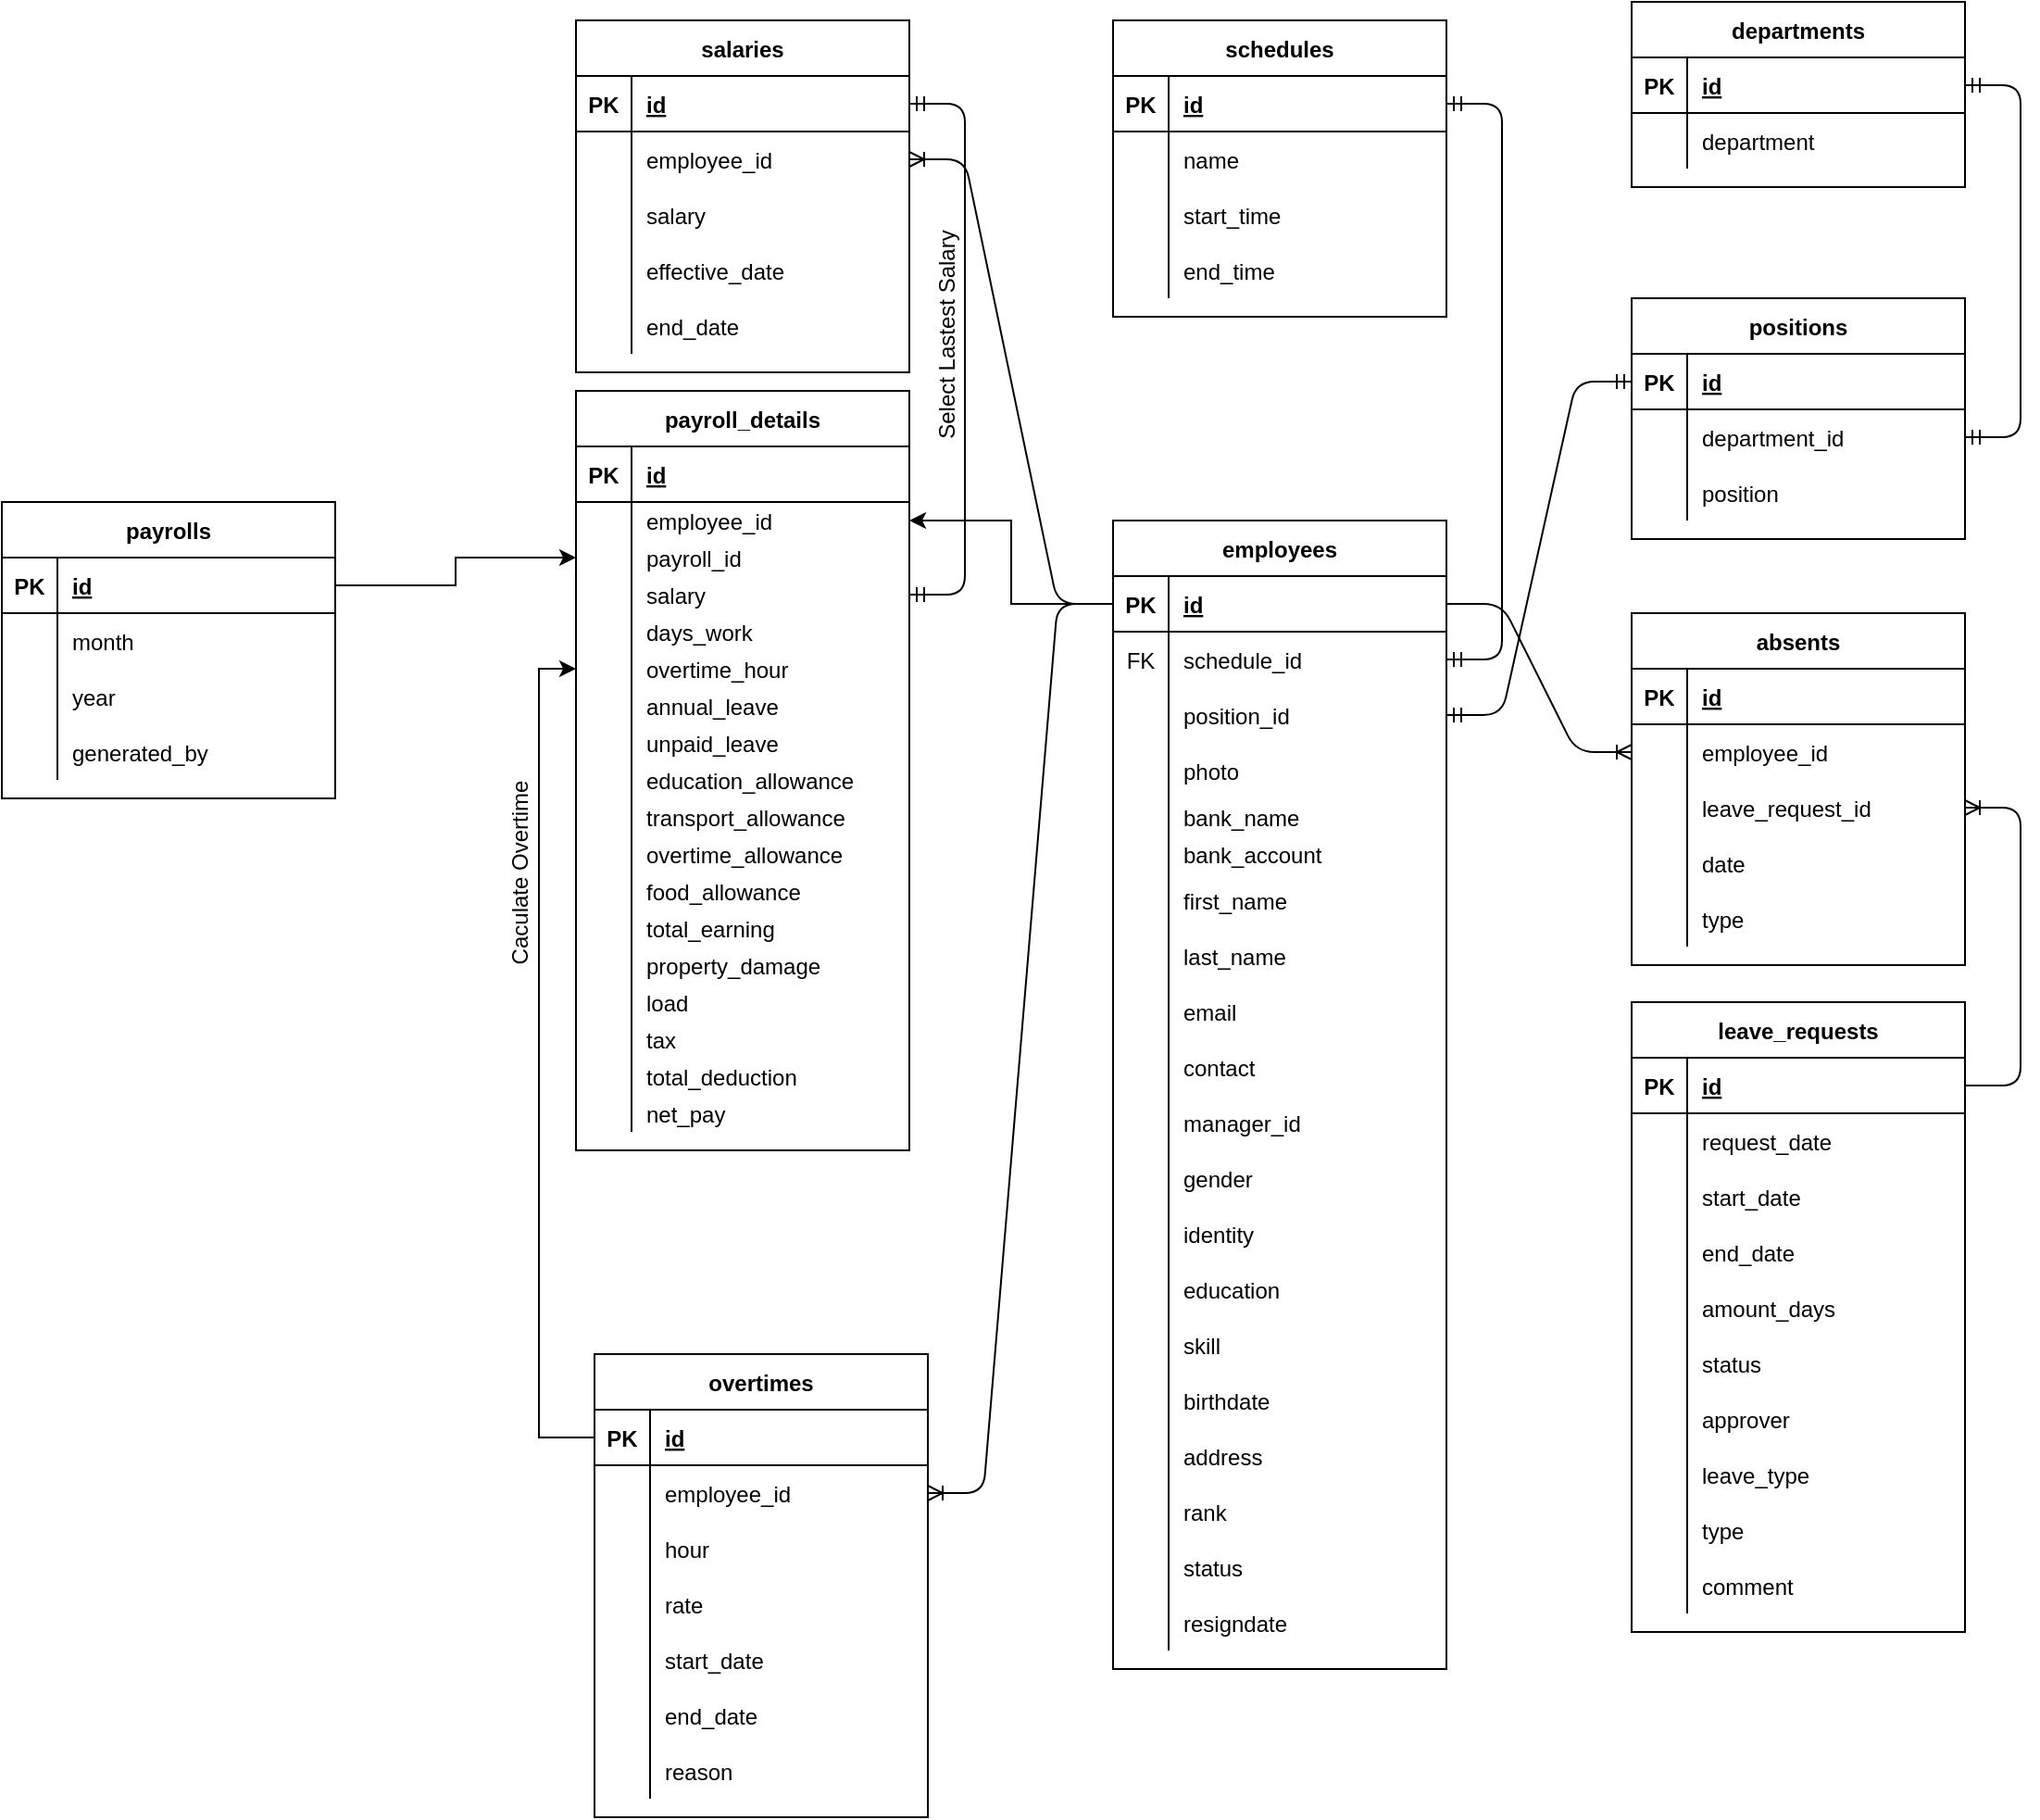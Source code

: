 <mxfile version="14.1.8" type="device" pages="2"><diagram id="R8iBdiVT7KbTz2xOsDCX" name="Page-1"><mxGraphModel dx="1702" dy="504" grid="1" gridSize="10" guides="1" tooltips="1" connect="1" arrows="1" fold="1" page="1" pageScale="1" pageWidth="850" pageHeight="1100" math="0" shadow="0"><root><mxCell id="0"/><mxCell id="1" parent="0"/><mxCell id="mWfY07Rc89TONyGdTbpi-1" value="employees" style="shape=table;startSize=30;container=1;collapsible=1;childLayout=tableLayout;fixedRows=1;rowLines=0;fontStyle=1;align=center;resizeLast=1;" parent="1" vertex="1"><mxGeometry x="350" y="310" width="180" height="620" as="geometry"/></mxCell><mxCell id="mWfY07Rc89TONyGdTbpi-2" value="" style="shape=partialRectangle;collapsible=0;dropTarget=0;pointerEvents=0;fillColor=none;top=0;left=0;bottom=1;right=0;points=[[0,0.5],[1,0.5]];portConstraint=eastwest;" parent="mWfY07Rc89TONyGdTbpi-1" vertex="1"><mxGeometry y="30" width="180" height="30" as="geometry"/></mxCell><mxCell id="mWfY07Rc89TONyGdTbpi-3" value="PK" style="shape=partialRectangle;connectable=0;fillColor=none;top=0;left=0;bottom=0;right=0;fontStyle=1;overflow=hidden;" parent="mWfY07Rc89TONyGdTbpi-2" vertex="1"><mxGeometry width="30" height="30" as="geometry"/></mxCell><mxCell id="mWfY07Rc89TONyGdTbpi-4" value="id" style="shape=partialRectangle;connectable=0;fillColor=none;top=0;left=0;bottom=0;right=0;align=left;spacingLeft=6;fontStyle=5;overflow=hidden;" parent="mWfY07Rc89TONyGdTbpi-2" vertex="1"><mxGeometry x="30" width="150" height="30" as="geometry"/></mxCell><mxCell id="mWfY07Rc89TONyGdTbpi-44" style="shape=partialRectangle;collapsible=0;dropTarget=0;pointerEvents=0;fillColor=none;top=0;left=0;bottom=0;right=0;points=[[0,0.5],[1,0.5]];portConstraint=eastwest;" parent="mWfY07Rc89TONyGdTbpi-1" vertex="1"><mxGeometry y="60" width="180" height="30" as="geometry"/></mxCell><mxCell id="mWfY07Rc89TONyGdTbpi-45" value="FK" style="shape=partialRectangle;connectable=0;fillColor=none;top=0;left=0;bottom=0;right=0;editable=1;overflow=hidden;" parent="mWfY07Rc89TONyGdTbpi-44" vertex="1"><mxGeometry width="30" height="30" as="geometry"/></mxCell><mxCell id="mWfY07Rc89TONyGdTbpi-46" value="schedule_id" style="shape=partialRectangle;connectable=0;fillColor=none;top=0;left=0;bottom=0;right=0;align=left;spacingLeft=6;overflow=hidden;" parent="mWfY07Rc89TONyGdTbpi-44" vertex="1"><mxGeometry x="30" width="150" height="30" as="geometry"/></mxCell><mxCell id="mWfY07Rc89TONyGdTbpi-72" style="shape=partialRectangle;collapsible=0;dropTarget=0;pointerEvents=0;fillColor=none;top=0;left=0;bottom=0;right=0;points=[[0,0.5],[1,0.5]];portConstraint=eastwest;" parent="mWfY07Rc89TONyGdTbpi-1" vertex="1"><mxGeometry y="90" width="180" height="30" as="geometry"/></mxCell><mxCell id="mWfY07Rc89TONyGdTbpi-73" style="shape=partialRectangle;connectable=0;fillColor=none;top=0;left=0;bottom=0;right=0;editable=1;overflow=hidden;" parent="mWfY07Rc89TONyGdTbpi-72" vertex="1"><mxGeometry width="30" height="30" as="geometry"/></mxCell><mxCell id="mWfY07Rc89TONyGdTbpi-74" value="position_id" style="shape=partialRectangle;connectable=0;fillColor=none;top=0;left=0;bottom=0;right=0;align=left;spacingLeft=6;overflow=hidden;" parent="mWfY07Rc89TONyGdTbpi-72" vertex="1"><mxGeometry x="30" width="150" height="30" as="geometry"/></mxCell><mxCell id="S94oS6hINFR7ExzOsmie-4" style="shape=partialRectangle;collapsible=0;dropTarget=0;pointerEvents=0;fillColor=none;top=0;left=0;bottom=0;right=0;points=[[0,0.5],[1,0.5]];portConstraint=eastwest;" parent="mWfY07Rc89TONyGdTbpi-1" vertex="1"><mxGeometry y="120" width="180" height="30" as="geometry"/></mxCell><mxCell id="S94oS6hINFR7ExzOsmie-5" style="shape=partialRectangle;connectable=0;fillColor=none;top=0;left=0;bottom=0;right=0;editable=1;overflow=hidden;" parent="S94oS6hINFR7ExzOsmie-4" vertex="1"><mxGeometry width="30" height="30" as="geometry"/></mxCell><mxCell id="S94oS6hINFR7ExzOsmie-6" value="photo" style="shape=partialRectangle;connectable=0;fillColor=none;top=0;left=0;bottom=0;right=0;align=left;spacingLeft=6;overflow=hidden;" parent="S94oS6hINFR7ExzOsmie-4" vertex="1"><mxGeometry x="30" width="150" height="30" as="geometry"/></mxCell><mxCell id="gt_RpLALd4aXefJnLmQ3-27" style="shape=partialRectangle;collapsible=0;dropTarget=0;pointerEvents=0;fillColor=none;top=0;left=0;bottom=0;right=0;points=[[0,0.5],[1,0.5]];portConstraint=eastwest;" parent="mWfY07Rc89TONyGdTbpi-1" vertex="1"><mxGeometry y="150" width="180" height="20" as="geometry"/></mxCell><mxCell id="gt_RpLALd4aXefJnLmQ3-28" style="shape=partialRectangle;connectable=0;fillColor=none;top=0;left=0;bottom=0;right=0;editable=1;overflow=hidden;" parent="gt_RpLALd4aXefJnLmQ3-27" vertex="1"><mxGeometry width="30" height="20" as="geometry"/></mxCell><mxCell id="gt_RpLALd4aXefJnLmQ3-29" value="bank_name" style="shape=partialRectangle;connectable=0;fillColor=none;top=0;left=0;bottom=0;right=0;align=left;spacingLeft=6;overflow=hidden;" parent="gt_RpLALd4aXefJnLmQ3-27" vertex="1"><mxGeometry x="30" width="150" height="20" as="geometry"/></mxCell><mxCell id="gt_RpLALd4aXefJnLmQ3-20" style="shape=partialRectangle;collapsible=0;dropTarget=0;pointerEvents=0;fillColor=none;top=0;left=0;bottom=0;right=0;points=[[0,0.5],[1,0.5]];portConstraint=eastwest;" parent="mWfY07Rc89TONyGdTbpi-1" vertex="1"><mxGeometry y="170" width="180" height="20" as="geometry"/></mxCell><mxCell id="gt_RpLALd4aXefJnLmQ3-21" style="shape=partialRectangle;connectable=0;fillColor=none;top=0;left=0;bottom=0;right=0;editable=1;overflow=hidden;" parent="gt_RpLALd4aXefJnLmQ3-20" vertex="1"><mxGeometry width="30" height="20" as="geometry"/></mxCell><mxCell id="gt_RpLALd4aXefJnLmQ3-22" value="bank_account" style="shape=partialRectangle;connectable=0;fillColor=none;top=0;left=0;bottom=0;right=0;align=left;spacingLeft=6;overflow=hidden;" parent="gt_RpLALd4aXefJnLmQ3-20" vertex="1"><mxGeometry x="30" width="150" height="20" as="geometry"/></mxCell><mxCell id="mWfY07Rc89TONyGdTbpi-5" value="" style="shape=partialRectangle;collapsible=0;dropTarget=0;pointerEvents=0;fillColor=none;top=0;left=0;bottom=0;right=0;points=[[0,0.5],[1,0.5]];portConstraint=eastwest;" parent="mWfY07Rc89TONyGdTbpi-1" vertex="1"><mxGeometry y="190" width="180" height="30" as="geometry"/></mxCell><mxCell id="mWfY07Rc89TONyGdTbpi-6" value="" style="shape=partialRectangle;connectable=0;fillColor=none;top=0;left=0;bottom=0;right=0;editable=1;overflow=hidden;" parent="mWfY07Rc89TONyGdTbpi-5" vertex="1"><mxGeometry width="30" height="30" as="geometry"/></mxCell><mxCell id="mWfY07Rc89TONyGdTbpi-7" value="first_name" style="shape=partialRectangle;connectable=0;fillColor=none;top=0;left=0;bottom=0;right=0;align=left;spacingLeft=6;overflow=hidden;" parent="mWfY07Rc89TONyGdTbpi-5" vertex="1"><mxGeometry x="30" width="150" height="30" as="geometry"/></mxCell><mxCell id="mWfY07Rc89TONyGdTbpi-8" value="" style="shape=partialRectangle;collapsible=0;dropTarget=0;pointerEvents=0;fillColor=none;top=0;left=0;bottom=0;right=0;points=[[0,0.5],[1,0.5]];portConstraint=eastwest;" parent="mWfY07Rc89TONyGdTbpi-1" vertex="1"><mxGeometry y="220" width="180" height="30" as="geometry"/></mxCell><mxCell id="mWfY07Rc89TONyGdTbpi-9" value="" style="shape=partialRectangle;connectable=0;fillColor=none;top=0;left=0;bottom=0;right=0;editable=1;overflow=hidden;" parent="mWfY07Rc89TONyGdTbpi-8" vertex="1"><mxGeometry width="30" height="30" as="geometry"/></mxCell><mxCell id="mWfY07Rc89TONyGdTbpi-10" value="last_name" style="shape=partialRectangle;connectable=0;fillColor=none;top=0;left=0;bottom=0;right=0;align=left;spacingLeft=6;overflow=hidden;" parent="mWfY07Rc89TONyGdTbpi-8" vertex="1"><mxGeometry x="30" width="150" height="30" as="geometry"/></mxCell><mxCell id="mWfY07Rc89TONyGdTbpi-11" value="" style="shape=partialRectangle;collapsible=0;dropTarget=0;pointerEvents=0;fillColor=none;top=0;left=0;bottom=0;right=0;points=[[0,0.5],[1,0.5]];portConstraint=eastwest;" parent="mWfY07Rc89TONyGdTbpi-1" vertex="1"><mxGeometry y="250" width="180" height="30" as="geometry"/></mxCell><mxCell id="mWfY07Rc89TONyGdTbpi-12" value="" style="shape=partialRectangle;connectable=0;fillColor=none;top=0;left=0;bottom=0;right=0;editable=1;overflow=hidden;" parent="mWfY07Rc89TONyGdTbpi-11" vertex="1"><mxGeometry width="30" height="30" as="geometry"/></mxCell><mxCell id="mWfY07Rc89TONyGdTbpi-13" value="email" style="shape=partialRectangle;connectable=0;fillColor=none;top=0;left=0;bottom=0;right=0;align=left;spacingLeft=6;overflow=hidden;" parent="mWfY07Rc89TONyGdTbpi-11" vertex="1"><mxGeometry x="30" width="150" height="30" as="geometry"/></mxCell><mxCell id="S94oS6hINFR7ExzOsmie-1" style="shape=partialRectangle;collapsible=0;dropTarget=0;pointerEvents=0;fillColor=none;top=0;left=0;bottom=0;right=0;points=[[0,0.5],[1,0.5]];portConstraint=eastwest;" parent="mWfY07Rc89TONyGdTbpi-1" vertex="1"><mxGeometry y="280" width="180" height="30" as="geometry"/></mxCell><mxCell id="S94oS6hINFR7ExzOsmie-2" style="shape=partialRectangle;connectable=0;fillColor=none;top=0;left=0;bottom=0;right=0;editable=1;overflow=hidden;" parent="S94oS6hINFR7ExzOsmie-1" vertex="1"><mxGeometry width="30" height="30" as="geometry"/></mxCell><mxCell id="S94oS6hINFR7ExzOsmie-3" value="contact" style="shape=partialRectangle;connectable=0;fillColor=none;top=0;left=0;bottom=0;right=0;align=left;spacingLeft=6;overflow=hidden;" parent="S94oS6hINFR7ExzOsmie-1" vertex="1"><mxGeometry x="30" width="150" height="30" as="geometry"/></mxCell><mxCell id="S94oS6hINFR7ExzOsmie-7" style="shape=partialRectangle;collapsible=0;dropTarget=0;pointerEvents=0;fillColor=none;top=0;left=0;bottom=0;right=0;points=[[0,0.5],[1,0.5]];portConstraint=eastwest;" parent="mWfY07Rc89TONyGdTbpi-1" vertex="1"><mxGeometry y="310" width="180" height="30" as="geometry"/></mxCell><mxCell id="S94oS6hINFR7ExzOsmie-8" style="shape=partialRectangle;connectable=0;fillColor=none;top=0;left=0;bottom=0;right=0;editable=1;overflow=hidden;" parent="S94oS6hINFR7ExzOsmie-7" vertex="1"><mxGeometry width="30" height="30" as="geometry"/></mxCell><mxCell id="S94oS6hINFR7ExzOsmie-9" value="manager_id" style="shape=partialRectangle;connectable=0;fillColor=none;top=0;left=0;bottom=0;right=0;align=left;spacingLeft=6;overflow=hidden;" parent="S94oS6hINFR7ExzOsmie-7" vertex="1"><mxGeometry x="30" width="150" height="30" as="geometry"/></mxCell><mxCell id="S94oS6hINFR7ExzOsmie-10" style="shape=partialRectangle;collapsible=0;dropTarget=0;pointerEvents=0;fillColor=none;top=0;left=0;bottom=0;right=0;points=[[0,0.5],[1,0.5]];portConstraint=eastwest;" parent="mWfY07Rc89TONyGdTbpi-1" vertex="1"><mxGeometry y="340" width="180" height="30" as="geometry"/></mxCell><mxCell id="S94oS6hINFR7ExzOsmie-11" style="shape=partialRectangle;connectable=0;fillColor=none;top=0;left=0;bottom=0;right=0;editable=1;overflow=hidden;" parent="S94oS6hINFR7ExzOsmie-10" vertex="1"><mxGeometry width="30" height="30" as="geometry"/></mxCell><mxCell id="S94oS6hINFR7ExzOsmie-12" value="gender" style="shape=partialRectangle;connectable=0;fillColor=none;top=0;left=0;bottom=0;right=0;align=left;spacingLeft=6;overflow=hidden;" parent="S94oS6hINFR7ExzOsmie-10" vertex="1"><mxGeometry x="30" width="150" height="30" as="geometry"/></mxCell><mxCell id="S94oS6hINFR7ExzOsmie-13" style="shape=partialRectangle;collapsible=0;dropTarget=0;pointerEvents=0;fillColor=none;top=0;left=0;bottom=0;right=0;points=[[0,0.5],[1,0.5]];portConstraint=eastwest;" parent="mWfY07Rc89TONyGdTbpi-1" vertex="1"><mxGeometry y="370" width="180" height="30" as="geometry"/></mxCell><mxCell id="S94oS6hINFR7ExzOsmie-14" style="shape=partialRectangle;connectable=0;fillColor=none;top=0;left=0;bottom=0;right=0;editable=1;overflow=hidden;" parent="S94oS6hINFR7ExzOsmie-13" vertex="1"><mxGeometry width="30" height="30" as="geometry"/></mxCell><mxCell id="S94oS6hINFR7ExzOsmie-15" value="identity" style="shape=partialRectangle;connectable=0;fillColor=none;top=0;left=0;bottom=0;right=0;align=left;spacingLeft=6;overflow=hidden;" parent="S94oS6hINFR7ExzOsmie-13" vertex="1"><mxGeometry x="30" width="150" height="30" as="geometry"/></mxCell><mxCell id="S94oS6hINFR7ExzOsmie-16" style="shape=partialRectangle;collapsible=0;dropTarget=0;pointerEvents=0;fillColor=none;top=0;left=0;bottom=0;right=0;points=[[0,0.5],[1,0.5]];portConstraint=eastwest;" parent="mWfY07Rc89TONyGdTbpi-1" vertex="1"><mxGeometry y="400" width="180" height="30" as="geometry"/></mxCell><mxCell id="S94oS6hINFR7ExzOsmie-17" style="shape=partialRectangle;connectable=0;fillColor=none;top=0;left=0;bottom=0;right=0;editable=1;overflow=hidden;" parent="S94oS6hINFR7ExzOsmie-16" vertex="1"><mxGeometry width="30" height="30" as="geometry"/></mxCell><mxCell id="S94oS6hINFR7ExzOsmie-18" value="education" style="shape=partialRectangle;connectable=0;fillColor=none;top=0;left=0;bottom=0;right=0;align=left;spacingLeft=6;overflow=hidden;" parent="S94oS6hINFR7ExzOsmie-16" vertex="1"><mxGeometry x="30" width="150" height="30" as="geometry"/></mxCell><mxCell id="S94oS6hINFR7ExzOsmie-19" style="shape=partialRectangle;collapsible=0;dropTarget=0;pointerEvents=0;fillColor=none;top=0;left=0;bottom=0;right=0;points=[[0,0.5],[1,0.5]];portConstraint=eastwest;" parent="mWfY07Rc89TONyGdTbpi-1" vertex="1"><mxGeometry y="430" width="180" height="30" as="geometry"/></mxCell><mxCell id="S94oS6hINFR7ExzOsmie-20" style="shape=partialRectangle;connectable=0;fillColor=none;top=0;left=0;bottom=0;right=0;editable=1;overflow=hidden;" parent="S94oS6hINFR7ExzOsmie-19" vertex="1"><mxGeometry width="30" height="30" as="geometry"/></mxCell><mxCell id="S94oS6hINFR7ExzOsmie-21" value="skill" style="shape=partialRectangle;connectable=0;fillColor=none;top=0;left=0;bottom=0;right=0;align=left;spacingLeft=6;overflow=hidden;" parent="S94oS6hINFR7ExzOsmie-19" vertex="1"><mxGeometry x="30" width="150" height="30" as="geometry"/></mxCell><mxCell id="S94oS6hINFR7ExzOsmie-22" style="shape=partialRectangle;collapsible=0;dropTarget=0;pointerEvents=0;fillColor=none;top=0;left=0;bottom=0;right=0;points=[[0,0.5],[1,0.5]];portConstraint=eastwest;" parent="mWfY07Rc89TONyGdTbpi-1" vertex="1"><mxGeometry y="460" width="180" height="30" as="geometry"/></mxCell><mxCell id="S94oS6hINFR7ExzOsmie-23" style="shape=partialRectangle;connectable=0;fillColor=none;top=0;left=0;bottom=0;right=0;editable=1;overflow=hidden;" parent="S94oS6hINFR7ExzOsmie-22" vertex="1"><mxGeometry width="30" height="30" as="geometry"/></mxCell><mxCell id="S94oS6hINFR7ExzOsmie-24" value="birthdate" style="shape=partialRectangle;connectable=0;fillColor=none;top=0;left=0;bottom=0;right=0;align=left;spacingLeft=6;overflow=hidden;" parent="S94oS6hINFR7ExzOsmie-22" vertex="1"><mxGeometry x="30" width="150" height="30" as="geometry"/></mxCell><mxCell id="S94oS6hINFR7ExzOsmie-25" style="shape=partialRectangle;collapsible=0;dropTarget=0;pointerEvents=0;fillColor=none;top=0;left=0;bottom=0;right=0;points=[[0,0.5],[1,0.5]];portConstraint=eastwest;" parent="mWfY07Rc89TONyGdTbpi-1" vertex="1"><mxGeometry y="490" width="180" height="30" as="geometry"/></mxCell><mxCell id="S94oS6hINFR7ExzOsmie-26" style="shape=partialRectangle;connectable=0;fillColor=none;top=0;left=0;bottom=0;right=0;editable=1;overflow=hidden;" parent="S94oS6hINFR7ExzOsmie-25" vertex="1"><mxGeometry width="30" height="30" as="geometry"/></mxCell><mxCell id="S94oS6hINFR7ExzOsmie-27" value="address" style="shape=partialRectangle;connectable=0;fillColor=none;top=0;left=0;bottom=0;right=0;align=left;spacingLeft=6;overflow=hidden;" parent="S94oS6hINFR7ExzOsmie-25" vertex="1"><mxGeometry x="30" width="150" height="30" as="geometry"/></mxCell><mxCell id="S94oS6hINFR7ExzOsmie-28" style="shape=partialRectangle;collapsible=0;dropTarget=0;pointerEvents=0;fillColor=none;top=0;left=0;bottom=0;right=0;points=[[0,0.5],[1,0.5]];portConstraint=eastwest;" parent="mWfY07Rc89TONyGdTbpi-1" vertex="1"><mxGeometry y="520" width="180" height="30" as="geometry"/></mxCell><mxCell id="S94oS6hINFR7ExzOsmie-29" style="shape=partialRectangle;connectable=0;fillColor=none;top=0;left=0;bottom=0;right=0;editable=1;overflow=hidden;" parent="S94oS6hINFR7ExzOsmie-28" vertex="1"><mxGeometry width="30" height="30" as="geometry"/></mxCell><mxCell id="S94oS6hINFR7ExzOsmie-30" value="rank" style="shape=partialRectangle;connectable=0;fillColor=none;top=0;left=0;bottom=0;right=0;align=left;spacingLeft=6;overflow=hidden;" parent="S94oS6hINFR7ExzOsmie-28" vertex="1"><mxGeometry x="30" width="150" height="30" as="geometry"/></mxCell><mxCell id="S94oS6hINFR7ExzOsmie-31" style="shape=partialRectangle;collapsible=0;dropTarget=0;pointerEvents=0;fillColor=none;top=0;left=0;bottom=0;right=0;points=[[0,0.5],[1,0.5]];portConstraint=eastwest;" parent="mWfY07Rc89TONyGdTbpi-1" vertex="1"><mxGeometry y="550" width="180" height="30" as="geometry"/></mxCell><mxCell id="S94oS6hINFR7ExzOsmie-32" style="shape=partialRectangle;connectable=0;fillColor=none;top=0;left=0;bottom=0;right=0;editable=1;overflow=hidden;" parent="S94oS6hINFR7ExzOsmie-31" vertex="1"><mxGeometry width="30" height="30" as="geometry"/></mxCell><mxCell id="S94oS6hINFR7ExzOsmie-33" value="status" style="shape=partialRectangle;connectable=0;fillColor=none;top=0;left=0;bottom=0;right=0;align=left;spacingLeft=6;overflow=hidden;" parent="S94oS6hINFR7ExzOsmie-31" vertex="1"><mxGeometry x="30" width="150" height="30" as="geometry"/></mxCell><mxCell id="S94oS6hINFR7ExzOsmie-34" style="shape=partialRectangle;collapsible=0;dropTarget=0;pointerEvents=0;fillColor=none;top=0;left=0;bottom=0;right=0;points=[[0,0.5],[1,0.5]];portConstraint=eastwest;" parent="mWfY07Rc89TONyGdTbpi-1" vertex="1"><mxGeometry y="580" width="180" height="30" as="geometry"/></mxCell><mxCell id="S94oS6hINFR7ExzOsmie-35" style="shape=partialRectangle;connectable=0;fillColor=none;top=0;left=0;bottom=0;right=0;editable=1;overflow=hidden;" parent="S94oS6hINFR7ExzOsmie-34" vertex="1"><mxGeometry width="30" height="30" as="geometry"/></mxCell><mxCell id="S94oS6hINFR7ExzOsmie-36" value="resigndate" style="shape=partialRectangle;connectable=0;fillColor=none;top=0;left=0;bottom=0;right=0;align=left;spacingLeft=6;overflow=hidden;" parent="S94oS6hINFR7ExzOsmie-34" vertex="1"><mxGeometry x="30" width="150" height="30" as="geometry"/></mxCell><mxCell id="mWfY07Rc89TONyGdTbpi-14" value="salaries" style="shape=table;startSize=30;container=1;collapsible=1;childLayout=tableLayout;fixedRows=1;rowLines=0;fontStyle=1;align=center;resizeLast=1;" parent="1" vertex="1"><mxGeometry x="60" y="40" width="180" height="190" as="geometry"/></mxCell><mxCell id="mWfY07Rc89TONyGdTbpi-15" value="" style="shape=partialRectangle;collapsible=0;dropTarget=0;pointerEvents=0;fillColor=none;top=0;left=0;bottom=1;right=0;points=[[0,0.5],[1,0.5]];portConstraint=eastwest;" parent="mWfY07Rc89TONyGdTbpi-14" vertex="1"><mxGeometry y="30" width="180" height="30" as="geometry"/></mxCell><mxCell id="mWfY07Rc89TONyGdTbpi-16" value="PK" style="shape=partialRectangle;connectable=0;fillColor=none;top=0;left=0;bottom=0;right=0;fontStyle=1;overflow=hidden;" parent="mWfY07Rc89TONyGdTbpi-15" vertex="1"><mxGeometry width="30" height="30" as="geometry"/></mxCell><mxCell id="mWfY07Rc89TONyGdTbpi-17" value="id" style="shape=partialRectangle;connectable=0;fillColor=none;top=0;left=0;bottom=0;right=0;align=left;spacingLeft=6;fontStyle=5;overflow=hidden;" parent="mWfY07Rc89TONyGdTbpi-15" vertex="1"><mxGeometry x="30" width="150" height="30" as="geometry"/></mxCell><mxCell id="mWfY07Rc89TONyGdTbpi-18" value="" style="shape=partialRectangle;collapsible=0;dropTarget=0;pointerEvents=0;fillColor=none;top=0;left=0;bottom=0;right=0;points=[[0,0.5],[1,0.5]];portConstraint=eastwest;" parent="mWfY07Rc89TONyGdTbpi-14" vertex="1"><mxGeometry y="60" width="180" height="30" as="geometry"/></mxCell><mxCell id="mWfY07Rc89TONyGdTbpi-19" value="" style="shape=partialRectangle;connectable=0;fillColor=none;top=0;left=0;bottom=0;right=0;editable=1;overflow=hidden;" parent="mWfY07Rc89TONyGdTbpi-18" vertex="1"><mxGeometry width="30" height="30" as="geometry"/></mxCell><mxCell id="mWfY07Rc89TONyGdTbpi-20" value="employee_id" style="shape=partialRectangle;connectable=0;fillColor=none;top=0;left=0;bottom=0;right=0;align=left;spacingLeft=6;overflow=hidden;" parent="mWfY07Rc89TONyGdTbpi-18" vertex="1"><mxGeometry x="30" width="150" height="30" as="geometry"/></mxCell><mxCell id="mWfY07Rc89TONyGdTbpi-21" value="" style="shape=partialRectangle;collapsible=0;dropTarget=0;pointerEvents=0;fillColor=none;top=0;left=0;bottom=0;right=0;points=[[0,0.5],[1,0.5]];portConstraint=eastwest;" parent="mWfY07Rc89TONyGdTbpi-14" vertex="1"><mxGeometry y="90" width="180" height="30" as="geometry"/></mxCell><mxCell id="mWfY07Rc89TONyGdTbpi-22" value="" style="shape=partialRectangle;connectable=0;fillColor=none;top=0;left=0;bottom=0;right=0;editable=1;overflow=hidden;" parent="mWfY07Rc89TONyGdTbpi-21" vertex="1"><mxGeometry width="30" height="30" as="geometry"/></mxCell><mxCell id="mWfY07Rc89TONyGdTbpi-23" value="salary" style="shape=partialRectangle;connectable=0;fillColor=none;top=0;left=0;bottom=0;right=0;align=left;spacingLeft=6;overflow=hidden;" parent="mWfY07Rc89TONyGdTbpi-21" vertex="1"><mxGeometry x="30" width="150" height="30" as="geometry"/></mxCell><mxCell id="mWfY07Rc89TONyGdTbpi-24" value="" style="shape=partialRectangle;collapsible=0;dropTarget=0;pointerEvents=0;fillColor=none;top=0;left=0;bottom=0;right=0;points=[[0,0.5],[1,0.5]];portConstraint=eastwest;" parent="mWfY07Rc89TONyGdTbpi-14" vertex="1"><mxGeometry y="120" width="180" height="30" as="geometry"/></mxCell><mxCell id="mWfY07Rc89TONyGdTbpi-25" value="" style="shape=partialRectangle;connectable=0;fillColor=none;top=0;left=0;bottom=0;right=0;editable=1;overflow=hidden;" parent="mWfY07Rc89TONyGdTbpi-24" vertex="1"><mxGeometry width="30" height="30" as="geometry"/></mxCell><mxCell id="mWfY07Rc89TONyGdTbpi-26" value="effective_date" style="shape=partialRectangle;connectable=0;fillColor=none;top=0;left=0;bottom=0;right=0;align=left;spacingLeft=6;overflow=hidden;" parent="mWfY07Rc89TONyGdTbpi-24" vertex="1"><mxGeometry x="30" width="150" height="30" as="geometry"/></mxCell><mxCell id="7x8RdHEB0DwohMSMuWgD-1" style="shape=partialRectangle;collapsible=0;dropTarget=0;pointerEvents=0;fillColor=none;top=0;left=0;bottom=0;right=0;points=[[0,0.5],[1,0.5]];portConstraint=eastwest;" parent="mWfY07Rc89TONyGdTbpi-14" vertex="1"><mxGeometry y="150" width="180" height="30" as="geometry"/></mxCell><mxCell id="7x8RdHEB0DwohMSMuWgD-2" style="shape=partialRectangle;connectable=0;fillColor=none;top=0;left=0;bottom=0;right=0;editable=1;overflow=hidden;" parent="7x8RdHEB0DwohMSMuWgD-1" vertex="1"><mxGeometry width="30" height="30" as="geometry"/></mxCell><mxCell id="7x8RdHEB0DwohMSMuWgD-3" value="end_date" style="shape=partialRectangle;connectable=0;fillColor=none;top=0;left=0;bottom=0;right=0;align=left;spacingLeft=6;overflow=hidden;" parent="7x8RdHEB0DwohMSMuWgD-1" vertex="1"><mxGeometry x="30" width="150" height="30" as="geometry"/></mxCell><mxCell id="mWfY07Rc89TONyGdTbpi-27" value="" style="edgeStyle=entityRelationEdgeStyle;fontSize=12;html=1;endArrow=ERoneToMany;" parent="1" source="mWfY07Rc89TONyGdTbpi-2" target="mWfY07Rc89TONyGdTbpi-18" edge="1"><mxGeometry width="100" height="100" relative="1" as="geometry"><mxPoint x="370" y="330" as="sourcePoint"/><mxPoint x="470" y="230" as="targetPoint"/></mxGeometry></mxCell><mxCell id="mWfY07Rc89TONyGdTbpi-28" value="schedules" style="shape=table;startSize=30;container=1;collapsible=1;childLayout=tableLayout;fixedRows=1;rowLines=0;fontStyle=1;align=center;resizeLast=1;" parent="1" vertex="1"><mxGeometry x="350" y="40" width="180" height="160" as="geometry"/></mxCell><mxCell id="mWfY07Rc89TONyGdTbpi-29" value="" style="shape=partialRectangle;collapsible=0;dropTarget=0;pointerEvents=0;fillColor=none;top=0;left=0;bottom=1;right=0;points=[[0,0.5],[1,0.5]];portConstraint=eastwest;" parent="mWfY07Rc89TONyGdTbpi-28" vertex="1"><mxGeometry y="30" width="180" height="30" as="geometry"/></mxCell><mxCell id="mWfY07Rc89TONyGdTbpi-30" value="PK" style="shape=partialRectangle;connectable=0;fillColor=none;top=0;left=0;bottom=0;right=0;fontStyle=1;overflow=hidden;" parent="mWfY07Rc89TONyGdTbpi-29" vertex="1"><mxGeometry width="30" height="30" as="geometry"/></mxCell><mxCell id="mWfY07Rc89TONyGdTbpi-31" value="id" style="shape=partialRectangle;connectable=0;fillColor=none;top=0;left=0;bottom=0;right=0;align=left;spacingLeft=6;fontStyle=5;overflow=hidden;" parent="mWfY07Rc89TONyGdTbpi-29" vertex="1"><mxGeometry x="30" width="150" height="30" as="geometry"/></mxCell><mxCell id="mWfY07Rc89TONyGdTbpi-32" value="" style="shape=partialRectangle;collapsible=0;dropTarget=0;pointerEvents=0;fillColor=none;top=0;left=0;bottom=0;right=0;points=[[0,0.5],[1,0.5]];portConstraint=eastwest;" parent="mWfY07Rc89TONyGdTbpi-28" vertex="1"><mxGeometry y="60" width="180" height="30" as="geometry"/></mxCell><mxCell id="mWfY07Rc89TONyGdTbpi-33" value="" style="shape=partialRectangle;connectable=0;fillColor=none;top=0;left=0;bottom=0;right=0;editable=1;overflow=hidden;" parent="mWfY07Rc89TONyGdTbpi-32" vertex="1"><mxGeometry width="30" height="30" as="geometry"/></mxCell><mxCell id="mWfY07Rc89TONyGdTbpi-34" value="name" style="shape=partialRectangle;connectable=0;fillColor=none;top=0;left=0;bottom=0;right=0;align=left;spacingLeft=6;overflow=hidden;" parent="mWfY07Rc89TONyGdTbpi-32" vertex="1"><mxGeometry x="30" width="150" height="30" as="geometry"/></mxCell><mxCell id="mWfY07Rc89TONyGdTbpi-35" value="" style="shape=partialRectangle;collapsible=0;dropTarget=0;pointerEvents=0;fillColor=none;top=0;left=0;bottom=0;right=0;points=[[0,0.5],[1,0.5]];portConstraint=eastwest;" parent="mWfY07Rc89TONyGdTbpi-28" vertex="1"><mxGeometry y="90" width="180" height="30" as="geometry"/></mxCell><mxCell id="mWfY07Rc89TONyGdTbpi-36" value="" style="shape=partialRectangle;connectable=0;fillColor=none;top=0;left=0;bottom=0;right=0;editable=1;overflow=hidden;" parent="mWfY07Rc89TONyGdTbpi-35" vertex="1"><mxGeometry width="30" height="30" as="geometry"/></mxCell><mxCell id="mWfY07Rc89TONyGdTbpi-37" value="start_time" style="shape=partialRectangle;connectable=0;fillColor=none;top=0;left=0;bottom=0;right=0;align=left;spacingLeft=6;overflow=hidden;" parent="mWfY07Rc89TONyGdTbpi-35" vertex="1"><mxGeometry x="30" width="150" height="30" as="geometry"/></mxCell><mxCell id="mWfY07Rc89TONyGdTbpi-38" value="" style="shape=partialRectangle;collapsible=0;dropTarget=0;pointerEvents=0;fillColor=none;top=0;left=0;bottom=0;right=0;points=[[0,0.5],[1,0.5]];portConstraint=eastwest;" parent="mWfY07Rc89TONyGdTbpi-28" vertex="1"><mxGeometry y="120" width="180" height="30" as="geometry"/></mxCell><mxCell id="mWfY07Rc89TONyGdTbpi-39" value="" style="shape=partialRectangle;connectable=0;fillColor=none;top=0;left=0;bottom=0;right=0;editable=1;overflow=hidden;" parent="mWfY07Rc89TONyGdTbpi-38" vertex="1"><mxGeometry width="30" height="30" as="geometry"/></mxCell><mxCell id="mWfY07Rc89TONyGdTbpi-40" value="end_time" style="shape=partialRectangle;connectable=0;fillColor=none;top=0;left=0;bottom=0;right=0;align=left;spacingLeft=6;overflow=hidden;" parent="mWfY07Rc89TONyGdTbpi-38" vertex="1"><mxGeometry x="30" width="150" height="30" as="geometry"/></mxCell><mxCell id="mWfY07Rc89TONyGdTbpi-47" value="" style="edgeStyle=entityRelationEdgeStyle;fontSize=12;html=1;endArrow=ERmandOne;startArrow=ERmandOne;" parent="1" source="mWfY07Rc89TONyGdTbpi-44" target="mWfY07Rc89TONyGdTbpi-29" edge="1"><mxGeometry width="100" height="100" relative="1" as="geometry"><mxPoint x="370" y="330" as="sourcePoint"/><mxPoint x="470" y="230" as="targetPoint"/></mxGeometry></mxCell><mxCell id="mWfY07Rc89TONyGdTbpi-48" value="departments" style="shape=table;startSize=30;container=1;collapsible=1;childLayout=tableLayout;fixedRows=1;rowLines=0;fontStyle=1;align=center;resizeLast=1;" parent="1" vertex="1"><mxGeometry x="630" y="30" width="180" height="100" as="geometry"/></mxCell><mxCell id="mWfY07Rc89TONyGdTbpi-49" value="" style="shape=partialRectangle;collapsible=0;dropTarget=0;pointerEvents=0;fillColor=none;top=0;left=0;bottom=1;right=0;points=[[0,0.5],[1,0.5]];portConstraint=eastwest;" parent="mWfY07Rc89TONyGdTbpi-48" vertex="1"><mxGeometry y="30" width="180" height="30" as="geometry"/></mxCell><mxCell id="mWfY07Rc89TONyGdTbpi-50" value="PK" style="shape=partialRectangle;connectable=0;fillColor=none;top=0;left=0;bottom=0;right=0;fontStyle=1;overflow=hidden;" parent="mWfY07Rc89TONyGdTbpi-49" vertex="1"><mxGeometry width="30" height="30" as="geometry"/></mxCell><mxCell id="mWfY07Rc89TONyGdTbpi-51" value="id" style="shape=partialRectangle;connectable=0;fillColor=none;top=0;left=0;bottom=0;right=0;align=left;spacingLeft=6;fontStyle=5;overflow=hidden;" parent="mWfY07Rc89TONyGdTbpi-49" vertex="1"><mxGeometry x="30" width="150" height="30" as="geometry"/></mxCell><mxCell id="mWfY07Rc89TONyGdTbpi-52" value="" style="shape=partialRectangle;collapsible=0;dropTarget=0;pointerEvents=0;fillColor=none;top=0;left=0;bottom=0;right=0;points=[[0,0.5],[1,0.5]];portConstraint=eastwest;" parent="mWfY07Rc89TONyGdTbpi-48" vertex="1"><mxGeometry y="60" width="180" height="30" as="geometry"/></mxCell><mxCell id="mWfY07Rc89TONyGdTbpi-53" value="" style="shape=partialRectangle;connectable=0;fillColor=none;top=0;left=0;bottom=0;right=0;editable=1;overflow=hidden;" parent="mWfY07Rc89TONyGdTbpi-52" vertex="1"><mxGeometry width="30" height="30" as="geometry"/></mxCell><mxCell id="mWfY07Rc89TONyGdTbpi-54" value="department" style="shape=partialRectangle;connectable=0;fillColor=none;top=0;left=0;bottom=0;right=0;align=left;spacingLeft=6;overflow=hidden;" parent="mWfY07Rc89TONyGdTbpi-52" vertex="1"><mxGeometry x="30" width="150" height="30" as="geometry"/></mxCell><mxCell id="mWfY07Rc89TONyGdTbpi-61" value="positions" style="shape=table;startSize=30;container=1;collapsible=1;childLayout=tableLayout;fixedRows=1;rowLines=0;fontStyle=1;align=center;resizeLast=1;" parent="1" vertex="1"><mxGeometry x="630" y="190" width="180" height="130" as="geometry"/></mxCell><mxCell id="mWfY07Rc89TONyGdTbpi-62" value="" style="shape=partialRectangle;collapsible=0;dropTarget=0;pointerEvents=0;fillColor=none;top=0;left=0;bottom=1;right=0;points=[[0,0.5],[1,0.5]];portConstraint=eastwest;" parent="mWfY07Rc89TONyGdTbpi-61" vertex="1"><mxGeometry y="30" width="180" height="30" as="geometry"/></mxCell><mxCell id="mWfY07Rc89TONyGdTbpi-63" value="PK" style="shape=partialRectangle;connectable=0;fillColor=none;top=0;left=0;bottom=0;right=0;fontStyle=1;overflow=hidden;" parent="mWfY07Rc89TONyGdTbpi-62" vertex="1"><mxGeometry width="30" height="30" as="geometry"/></mxCell><mxCell id="mWfY07Rc89TONyGdTbpi-64" value="id" style="shape=partialRectangle;connectable=0;fillColor=none;top=0;left=0;bottom=0;right=0;align=left;spacingLeft=6;fontStyle=5;overflow=hidden;" parent="mWfY07Rc89TONyGdTbpi-62" vertex="1"><mxGeometry x="30" width="150" height="30" as="geometry"/></mxCell><mxCell id="mWfY07Rc89TONyGdTbpi-68" style="shape=partialRectangle;collapsible=0;dropTarget=0;pointerEvents=0;fillColor=none;top=0;left=0;bottom=0;right=0;points=[[0,0.5],[1,0.5]];portConstraint=eastwest;" parent="mWfY07Rc89TONyGdTbpi-61" vertex="1"><mxGeometry y="60" width="180" height="30" as="geometry"/></mxCell><mxCell id="mWfY07Rc89TONyGdTbpi-69" style="shape=partialRectangle;connectable=0;fillColor=none;top=0;left=0;bottom=0;right=0;editable=1;overflow=hidden;" parent="mWfY07Rc89TONyGdTbpi-68" vertex="1"><mxGeometry width="30" height="30" as="geometry"/></mxCell><mxCell id="mWfY07Rc89TONyGdTbpi-70" value="department_id" style="shape=partialRectangle;connectable=0;fillColor=none;top=0;left=0;bottom=0;right=0;align=left;spacingLeft=6;overflow=hidden;" parent="mWfY07Rc89TONyGdTbpi-68" vertex="1"><mxGeometry x="30" width="150" height="30" as="geometry"/></mxCell><mxCell id="mWfY07Rc89TONyGdTbpi-65" value="" style="shape=partialRectangle;collapsible=0;dropTarget=0;pointerEvents=0;fillColor=none;top=0;left=0;bottom=0;right=0;points=[[0,0.5],[1,0.5]];portConstraint=eastwest;" parent="mWfY07Rc89TONyGdTbpi-61" vertex="1"><mxGeometry y="90" width="180" height="30" as="geometry"/></mxCell><mxCell id="mWfY07Rc89TONyGdTbpi-66" value="" style="shape=partialRectangle;connectable=0;fillColor=none;top=0;left=0;bottom=0;right=0;editable=1;overflow=hidden;" parent="mWfY07Rc89TONyGdTbpi-65" vertex="1"><mxGeometry width="30" height="30" as="geometry"/></mxCell><mxCell id="mWfY07Rc89TONyGdTbpi-67" value="position" style="shape=partialRectangle;connectable=0;fillColor=none;top=0;left=0;bottom=0;right=0;align=left;spacingLeft=6;overflow=hidden;" parent="mWfY07Rc89TONyGdTbpi-65" vertex="1"><mxGeometry x="30" width="150" height="30" as="geometry"/></mxCell><mxCell id="mWfY07Rc89TONyGdTbpi-71" value="" style="edgeStyle=entityRelationEdgeStyle;fontSize=12;html=1;endArrow=ERmandOne;startArrow=ERmandOne;exitX=1;exitY=0.5;exitDx=0;exitDy=0;" parent="1" source="mWfY07Rc89TONyGdTbpi-68" target="mWfY07Rc89TONyGdTbpi-49" edge="1"><mxGeometry width="100" height="100" relative="1" as="geometry"><mxPoint x="430" y="330" as="sourcePoint"/><mxPoint x="530" y="230" as="targetPoint"/></mxGeometry></mxCell><mxCell id="mWfY07Rc89TONyGdTbpi-75" value="" style="edgeStyle=entityRelationEdgeStyle;fontSize=12;html=1;endArrow=ERmandOne;startArrow=ERmandOne;entryX=0;entryY=0.5;entryDx=0;entryDy=0;" parent="1" source="mWfY07Rc89TONyGdTbpi-72" target="mWfY07Rc89TONyGdTbpi-62" edge="1"><mxGeometry width="100" height="100" relative="1" as="geometry"><mxPoint x="430" y="330" as="sourcePoint"/><mxPoint x="530" y="230" as="targetPoint"/></mxGeometry></mxCell><mxCell id="mWfY07Rc89TONyGdTbpi-76" value="overtimes" style="shape=table;startSize=30;container=1;collapsible=1;childLayout=tableLayout;fixedRows=1;rowLines=0;fontStyle=1;align=center;resizeLast=1;" parent="1" vertex="1"><mxGeometry x="70" y="760" width="180" height="250" as="geometry"/></mxCell><mxCell id="mWfY07Rc89TONyGdTbpi-77" value="" style="shape=partialRectangle;collapsible=0;dropTarget=0;pointerEvents=0;fillColor=none;top=0;left=0;bottom=1;right=0;points=[[0,0.5],[1,0.5]];portConstraint=eastwest;" parent="mWfY07Rc89TONyGdTbpi-76" vertex="1"><mxGeometry y="30" width="180" height="30" as="geometry"/></mxCell><mxCell id="mWfY07Rc89TONyGdTbpi-78" value="PK" style="shape=partialRectangle;connectable=0;fillColor=none;top=0;left=0;bottom=0;right=0;fontStyle=1;overflow=hidden;" parent="mWfY07Rc89TONyGdTbpi-77" vertex="1"><mxGeometry width="30" height="30" as="geometry"/></mxCell><mxCell id="mWfY07Rc89TONyGdTbpi-79" value="id" style="shape=partialRectangle;connectable=0;fillColor=none;top=0;left=0;bottom=0;right=0;align=left;spacingLeft=6;fontStyle=5;overflow=hidden;" parent="mWfY07Rc89TONyGdTbpi-77" vertex="1"><mxGeometry x="30" width="150" height="30" as="geometry"/></mxCell><mxCell id="mWfY07Rc89TONyGdTbpi-80" value="" style="shape=partialRectangle;collapsible=0;dropTarget=0;pointerEvents=0;fillColor=none;top=0;left=0;bottom=0;right=0;points=[[0,0.5],[1,0.5]];portConstraint=eastwest;" parent="mWfY07Rc89TONyGdTbpi-76" vertex="1"><mxGeometry y="60" width="180" height="30" as="geometry"/></mxCell><mxCell id="mWfY07Rc89TONyGdTbpi-81" value="" style="shape=partialRectangle;connectable=0;fillColor=none;top=0;left=0;bottom=0;right=0;editable=1;overflow=hidden;" parent="mWfY07Rc89TONyGdTbpi-80" vertex="1"><mxGeometry width="30" height="30" as="geometry"/></mxCell><mxCell id="mWfY07Rc89TONyGdTbpi-82" value="employee_id" style="shape=partialRectangle;connectable=0;fillColor=none;top=0;left=0;bottom=0;right=0;align=left;spacingLeft=6;overflow=hidden;" parent="mWfY07Rc89TONyGdTbpi-80" vertex="1"><mxGeometry x="30" width="150" height="30" as="geometry"/></mxCell><mxCell id="mWfY07Rc89TONyGdTbpi-83" value="" style="shape=partialRectangle;collapsible=0;dropTarget=0;pointerEvents=0;fillColor=none;top=0;left=0;bottom=0;right=0;points=[[0,0.5],[1,0.5]];portConstraint=eastwest;" parent="mWfY07Rc89TONyGdTbpi-76" vertex="1"><mxGeometry y="90" width="180" height="30" as="geometry"/></mxCell><mxCell id="mWfY07Rc89TONyGdTbpi-84" value="" style="shape=partialRectangle;connectable=0;fillColor=none;top=0;left=0;bottom=0;right=0;editable=1;overflow=hidden;" parent="mWfY07Rc89TONyGdTbpi-83" vertex="1"><mxGeometry width="30" height="30" as="geometry"/></mxCell><mxCell id="mWfY07Rc89TONyGdTbpi-85" value="hour" style="shape=partialRectangle;connectable=0;fillColor=none;top=0;left=0;bottom=0;right=0;align=left;spacingLeft=6;overflow=hidden;" parent="mWfY07Rc89TONyGdTbpi-83" vertex="1"><mxGeometry x="30" width="150" height="30" as="geometry"/></mxCell><mxCell id="mWfY07Rc89TONyGdTbpi-86" value="" style="shape=partialRectangle;collapsible=0;dropTarget=0;pointerEvents=0;fillColor=none;top=0;left=0;bottom=0;right=0;points=[[0,0.5],[1,0.5]];portConstraint=eastwest;" parent="mWfY07Rc89TONyGdTbpi-76" vertex="1"><mxGeometry y="120" width="180" height="30" as="geometry"/></mxCell><mxCell id="mWfY07Rc89TONyGdTbpi-87" value="" style="shape=partialRectangle;connectable=0;fillColor=none;top=0;left=0;bottom=0;right=0;editable=1;overflow=hidden;" parent="mWfY07Rc89TONyGdTbpi-86" vertex="1"><mxGeometry width="30" height="30" as="geometry"/></mxCell><mxCell id="mWfY07Rc89TONyGdTbpi-88" value="rate" style="shape=partialRectangle;connectable=0;fillColor=none;top=0;left=0;bottom=0;right=0;align=left;spacingLeft=6;overflow=hidden;" parent="mWfY07Rc89TONyGdTbpi-86" vertex="1"><mxGeometry x="30" width="150" height="30" as="geometry"/></mxCell><mxCell id="mWfY07Rc89TONyGdTbpi-90" style="shape=partialRectangle;collapsible=0;dropTarget=0;pointerEvents=0;fillColor=none;top=0;left=0;bottom=0;right=0;points=[[0,0.5],[1,0.5]];portConstraint=eastwest;" parent="mWfY07Rc89TONyGdTbpi-76" vertex="1"><mxGeometry y="150" width="180" height="30" as="geometry"/></mxCell><mxCell id="mWfY07Rc89TONyGdTbpi-91" style="shape=partialRectangle;connectable=0;fillColor=none;top=0;left=0;bottom=0;right=0;editable=1;overflow=hidden;" parent="mWfY07Rc89TONyGdTbpi-90" vertex="1"><mxGeometry width="30" height="30" as="geometry"/></mxCell><mxCell id="mWfY07Rc89TONyGdTbpi-92" value="start_date" style="shape=partialRectangle;connectable=0;fillColor=none;top=0;left=0;bottom=0;right=0;align=left;spacingLeft=6;overflow=hidden;" parent="mWfY07Rc89TONyGdTbpi-90" vertex="1"><mxGeometry x="30" width="150" height="30" as="geometry"/></mxCell><mxCell id="7x8RdHEB0DwohMSMuWgD-4" style="shape=partialRectangle;collapsible=0;dropTarget=0;pointerEvents=0;fillColor=none;top=0;left=0;bottom=0;right=0;points=[[0,0.5],[1,0.5]];portConstraint=eastwest;" parent="mWfY07Rc89TONyGdTbpi-76" vertex="1"><mxGeometry y="180" width="180" height="30" as="geometry"/></mxCell><mxCell id="7x8RdHEB0DwohMSMuWgD-5" style="shape=partialRectangle;connectable=0;fillColor=none;top=0;left=0;bottom=0;right=0;editable=1;overflow=hidden;" parent="7x8RdHEB0DwohMSMuWgD-4" vertex="1"><mxGeometry width="30" height="30" as="geometry"/></mxCell><mxCell id="7x8RdHEB0DwohMSMuWgD-6" value="end_date" style="shape=partialRectangle;connectable=0;fillColor=none;top=0;left=0;bottom=0;right=0;align=left;spacingLeft=6;overflow=hidden;" parent="7x8RdHEB0DwohMSMuWgD-4" vertex="1"><mxGeometry x="30" width="150" height="30" as="geometry"/></mxCell><mxCell id="7x8RdHEB0DwohMSMuWgD-7" style="shape=partialRectangle;collapsible=0;dropTarget=0;pointerEvents=0;fillColor=none;top=0;left=0;bottom=0;right=0;points=[[0,0.5],[1,0.5]];portConstraint=eastwest;" parent="mWfY07Rc89TONyGdTbpi-76" vertex="1"><mxGeometry y="210" width="180" height="30" as="geometry"/></mxCell><mxCell id="7x8RdHEB0DwohMSMuWgD-8" style="shape=partialRectangle;connectable=0;fillColor=none;top=0;left=0;bottom=0;right=0;editable=1;overflow=hidden;" parent="7x8RdHEB0DwohMSMuWgD-7" vertex="1"><mxGeometry width="30" height="30" as="geometry"/></mxCell><mxCell id="7x8RdHEB0DwohMSMuWgD-9" value="reason" style="shape=partialRectangle;connectable=0;fillColor=none;top=0;left=0;bottom=0;right=0;align=left;spacingLeft=6;overflow=hidden;" parent="7x8RdHEB0DwohMSMuWgD-7" vertex="1"><mxGeometry x="30" width="150" height="30" as="geometry"/></mxCell><mxCell id="mWfY07Rc89TONyGdTbpi-89" value="" style="edgeStyle=entityRelationEdgeStyle;fontSize=12;html=1;endArrow=ERoneToMany;" parent="1" source="mWfY07Rc89TONyGdTbpi-2" target="mWfY07Rc89TONyGdTbpi-80" edge="1"><mxGeometry width="100" height="100" relative="1" as="geometry"><mxPoint x="300" y="500" as="sourcePoint"/><mxPoint x="400" y="400" as="targetPoint"/></mxGeometry></mxCell><mxCell id="mWfY07Rc89TONyGdTbpi-93" value="absents" style="shape=table;startSize=30;container=1;collapsible=1;childLayout=tableLayout;fixedRows=1;rowLines=0;fontStyle=1;align=center;resizeLast=1;" parent="1" vertex="1"><mxGeometry x="630" y="360" width="180" height="190" as="geometry"/></mxCell><mxCell id="mWfY07Rc89TONyGdTbpi-94" value="" style="shape=partialRectangle;collapsible=0;dropTarget=0;pointerEvents=0;fillColor=none;top=0;left=0;bottom=1;right=0;points=[[0,0.5],[1,0.5]];portConstraint=eastwest;" parent="mWfY07Rc89TONyGdTbpi-93" vertex="1"><mxGeometry y="30" width="180" height="30" as="geometry"/></mxCell><mxCell id="mWfY07Rc89TONyGdTbpi-95" value="PK" style="shape=partialRectangle;connectable=0;fillColor=none;top=0;left=0;bottom=0;right=0;fontStyle=1;overflow=hidden;" parent="mWfY07Rc89TONyGdTbpi-94" vertex="1"><mxGeometry width="30" height="30" as="geometry"/></mxCell><mxCell id="mWfY07Rc89TONyGdTbpi-96" value="id" style="shape=partialRectangle;connectable=0;fillColor=none;top=0;left=0;bottom=0;right=0;align=left;spacingLeft=6;fontStyle=5;overflow=hidden;" parent="mWfY07Rc89TONyGdTbpi-94" vertex="1"><mxGeometry x="30" width="150" height="30" as="geometry"/></mxCell><mxCell id="mWfY07Rc89TONyGdTbpi-97" value="" style="shape=partialRectangle;collapsible=0;dropTarget=0;pointerEvents=0;fillColor=none;top=0;left=0;bottom=0;right=0;points=[[0,0.5],[1,0.5]];portConstraint=eastwest;" parent="mWfY07Rc89TONyGdTbpi-93" vertex="1"><mxGeometry y="60" width="180" height="30" as="geometry"/></mxCell><mxCell id="mWfY07Rc89TONyGdTbpi-98" value="" style="shape=partialRectangle;connectable=0;fillColor=none;top=0;left=0;bottom=0;right=0;editable=1;overflow=hidden;" parent="mWfY07Rc89TONyGdTbpi-97" vertex="1"><mxGeometry width="30" height="30" as="geometry"/></mxCell><mxCell id="mWfY07Rc89TONyGdTbpi-99" value="employee_id" style="shape=partialRectangle;connectable=0;fillColor=none;top=0;left=0;bottom=0;right=0;align=left;spacingLeft=6;overflow=hidden;" parent="mWfY07Rc89TONyGdTbpi-97" vertex="1"><mxGeometry x="30" width="150" height="30" as="geometry"/></mxCell><mxCell id="U3l-V-82hcPtLSLM26L0-2" style="shape=partialRectangle;collapsible=0;dropTarget=0;pointerEvents=0;fillColor=none;top=0;left=0;bottom=0;right=0;points=[[0,0.5],[1,0.5]];portConstraint=eastwest;" parent="mWfY07Rc89TONyGdTbpi-93" vertex="1"><mxGeometry y="90" width="180" height="30" as="geometry"/></mxCell><mxCell id="U3l-V-82hcPtLSLM26L0-3" style="shape=partialRectangle;connectable=0;fillColor=none;top=0;left=0;bottom=0;right=0;editable=1;overflow=hidden;" parent="U3l-V-82hcPtLSLM26L0-2" vertex="1"><mxGeometry width="30" height="30" as="geometry"/></mxCell><mxCell id="U3l-V-82hcPtLSLM26L0-4" value="leave_request_id" style="shape=partialRectangle;connectable=0;fillColor=none;top=0;left=0;bottom=0;right=0;align=left;spacingLeft=6;overflow=hidden;" parent="U3l-V-82hcPtLSLM26L0-2" vertex="1"><mxGeometry x="30" width="150" height="30" as="geometry"/></mxCell><mxCell id="mWfY07Rc89TONyGdTbpi-100" value="" style="shape=partialRectangle;collapsible=0;dropTarget=0;pointerEvents=0;fillColor=none;top=0;left=0;bottom=0;right=0;points=[[0,0.5],[1,0.5]];portConstraint=eastwest;" parent="mWfY07Rc89TONyGdTbpi-93" vertex="1"><mxGeometry y="120" width="180" height="30" as="geometry"/></mxCell><mxCell id="mWfY07Rc89TONyGdTbpi-101" value="" style="shape=partialRectangle;connectable=0;fillColor=none;top=0;left=0;bottom=0;right=0;editable=1;overflow=hidden;" parent="mWfY07Rc89TONyGdTbpi-100" vertex="1"><mxGeometry width="30" height="30" as="geometry"/></mxCell><mxCell id="mWfY07Rc89TONyGdTbpi-102" value="date" style="shape=partialRectangle;connectable=0;fillColor=none;top=0;left=0;bottom=0;right=0;align=left;spacingLeft=6;overflow=hidden;" parent="mWfY07Rc89TONyGdTbpi-100" vertex="1"><mxGeometry x="30" width="150" height="30" as="geometry"/></mxCell><mxCell id="U3l-V-82hcPtLSLM26L0-5" style="shape=partialRectangle;collapsible=0;dropTarget=0;pointerEvents=0;fillColor=none;top=0;left=0;bottom=0;right=0;points=[[0,0.5],[1,0.5]];portConstraint=eastwest;" parent="mWfY07Rc89TONyGdTbpi-93" vertex="1"><mxGeometry y="150" width="180" height="30" as="geometry"/></mxCell><mxCell id="U3l-V-82hcPtLSLM26L0-6" style="shape=partialRectangle;connectable=0;fillColor=none;top=0;left=0;bottom=0;right=0;editable=1;overflow=hidden;" parent="U3l-V-82hcPtLSLM26L0-5" vertex="1"><mxGeometry width="30" height="30" as="geometry"/></mxCell><mxCell id="U3l-V-82hcPtLSLM26L0-7" value="type" style="shape=partialRectangle;connectable=0;fillColor=none;top=0;left=0;bottom=0;right=0;align=left;spacingLeft=6;overflow=hidden;" parent="U3l-V-82hcPtLSLM26L0-5" vertex="1"><mxGeometry x="30" width="150" height="30" as="geometry"/></mxCell><mxCell id="mWfY07Rc89TONyGdTbpi-112" value="" style="edgeStyle=entityRelationEdgeStyle;fontSize=12;html=1;endArrow=ERoneToMany;" parent="1" source="mWfY07Rc89TONyGdTbpi-2" target="mWfY07Rc89TONyGdTbpi-97" edge="1"><mxGeometry width="100" height="100" relative="1" as="geometry"><mxPoint x="440" y="600" as="sourcePoint"/><mxPoint x="540" y="500" as="targetPoint"/></mxGeometry></mxCell><mxCell id="7x8RdHEB0DwohMSMuWgD-23" value="leave_requests" style="shape=table;startSize=30;container=1;collapsible=1;childLayout=tableLayout;fixedRows=1;rowLines=0;fontStyle=1;align=center;resizeLast=1;" parent="1" vertex="1"><mxGeometry x="630" y="570" width="180" height="340" as="geometry"/></mxCell><mxCell id="7x8RdHEB0DwohMSMuWgD-24" value="" style="shape=partialRectangle;collapsible=0;dropTarget=0;pointerEvents=0;fillColor=none;top=0;left=0;bottom=1;right=0;points=[[0,0.5],[1,0.5]];portConstraint=eastwest;" parent="7x8RdHEB0DwohMSMuWgD-23" vertex="1"><mxGeometry y="30" width="180" height="30" as="geometry"/></mxCell><mxCell id="7x8RdHEB0DwohMSMuWgD-25" value="PK" style="shape=partialRectangle;connectable=0;fillColor=none;top=0;left=0;bottom=0;right=0;fontStyle=1;overflow=hidden;" parent="7x8RdHEB0DwohMSMuWgD-24" vertex="1"><mxGeometry width="30" height="30" as="geometry"/></mxCell><mxCell id="7x8RdHEB0DwohMSMuWgD-26" value="id" style="shape=partialRectangle;connectable=0;fillColor=none;top=0;left=0;bottom=0;right=0;align=left;spacingLeft=6;fontStyle=5;overflow=hidden;" parent="7x8RdHEB0DwohMSMuWgD-24" vertex="1"><mxGeometry x="30" width="150" height="30" as="geometry"/></mxCell><mxCell id="7x8RdHEB0DwohMSMuWgD-30" value="" style="shape=partialRectangle;collapsible=0;dropTarget=0;pointerEvents=0;fillColor=none;top=0;left=0;bottom=0;right=0;points=[[0,0.5],[1,0.5]];portConstraint=eastwest;" parent="7x8RdHEB0DwohMSMuWgD-23" vertex="1"><mxGeometry y="60" width="180" height="30" as="geometry"/></mxCell><mxCell id="7x8RdHEB0DwohMSMuWgD-31" value="" style="shape=partialRectangle;connectable=0;fillColor=none;top=0;left=0;bottom=0;right=0;editable=1;overflow=hidden;" parent="7x8RdHEB0DwohMSMuWgD-30" vertex="1"><mxGeometry width="30" height="30" as="geometry"/></mxCell><mxCell id="7x8RdHEB0DwohMSMuWgD-32" value="request_date" style="shape=partialRectangle;connectable=0;fillColor=none;top=0;left=0;bottom=0;right=0;align=left;spacingLeft=6;overflow=hidden;" parent="7x8RdHEB0DwohMSMuWgD-30" vertex="1"><mxGeometry x="30" width="150" height="30" as="geometry"/></mxCell><mxCell id="7x8RdHEB0DwohMSMuWgD-33" value="" style="shape=partialRectangle;collapsible=0;dropTarget=0;pointerEvents=0;fillColor=none;top=0;left=0;bottom=0;right=0;points=[[0,0.5],[1,0.5]];portConstraint=eastwest;" parent="7x8RdHEB0DwohMSMuWgD-23" vertex="1"><mxGeometry y="90" width="180" height="30" as="geometry"/></mxCell><mxCell id="7x8RdHEB0DwohMSMuWgD-34" value="" style="shape=partialRectangle;connectable=0;fillColor=none;top=0;left=0;bottom=0;right=0;editable=1;overflow=hidden;" parent="7x8RdHEB0DwohMSMuWgD-33" vertex="1"><mxGeometry width="30" height="30" as="geometry"/></mxCell><mxCell id="7x8RdHEB0DwohMSMuWgD-35" value="start_date" style="shape=partialRectangle;connectable=0;fillColor=none;top=0;left=0;bottom=0;right=0;align=left;spacingLeft=6;overflow=hidden;" parent="7x8RdHEB0DwohMSMuWgD-33" vertex="1"><mxGeometry x="30" width="150" height="30" as="geometry"/></mxCell><mxCell id="p2EBhS99MBZVQncFKLAv-4" style="shape=partialRectangle;collapsible=0;dropTarget=0;pointerEvents=0;fillColor=none;top=0;left=0;bottom=0;right=0;points=[[0,0.5],[1,0.5]];portConstraint=eastwest;" parent="7x8RdHEB0DwohMSMuWgD-23" vertex="1"><mxGeometry y="120" width="180" height="30" as="geometry"/></mxCell><mxCell id="p2EBhS99MBZVQncFKLAv-5" style="shape=partialRectangle;connectable=0;fillColor=none;top=0;left=0;bottom=0;right=0;editable=1;overflow=hidden;" parent="p2EBhS99MBZVQncFKLAv-4" vertex="1"><mxGeometry width="30" height="30" as="geometry"/></mxCell><mxCell id="p2EBhS99MBZVQncFKLAv-6" value="end_date" style="shape=partialRectangle;connectable=0;fillColor=none;top=0;left=0;bottom=0;right=0;align=left;spacingLeft=6;overflow=hidden;" parent="p2EBhS99MBZVQncFKLAv-4" vertex="1"><mxGeometry x="30" width="150" height="30" as="geometry"/></mxCell><mxCell id="p2EBhS99MBZVQncFKLAv-33" style="shape=partialRectangle;collapsible=0;dropTarget=0;pointerEvents=0;fillColor=none;top=0;left=0;bottom=0;right=0;points=[[0,0.5],[1,0.5]];portConstraint=eastwest;" parent="7x8RdHEB0DwohMSMuWgD-23" vertex="1"><mxGeometry y="150" width="180" height="30" as="geometry"/></mxCell><mxCell id="p2EBhS99MBZVQncFKLAv-34" style="shape=partialRectangle;connectable=0;fillColor=none;top=0;left=0;bottom=0;right=0;editable=1;overflow=hidden;" parent="p2EBhS99MBZVQncFKLAv-33" vertex="1"><mxGeometry width="30" height="30" as="geometry"/></mxCell><mxCell id="p2EBhS99MBZVQncFKLAv-35" value="amount_days" style="shape=partialRectangle;connectable=0;fillColor=none;top=0;left=0;bottom=0;right=0;align=left;spacingLeft=6;overflow=hidden;" parent="p2EBhS99MBZVQncFKLAv-33" vertex="1"><mxGeometry x="30" width="150" height="30" as="geometry"/></mxCell><mxCell id="p2EBhS99MBZVQncFKLAv-7" style="shape=partialRectangle;collapsible=0;dropTarget=0;pointerEvents=0;fillColor=none;top=0;left=0;bottom=0;right=0;points=[[0,0.5],[1,0.5]];portConstraint=eastwest;" parent="7x8RdHEB0DwohMSMuWgD-23" vertex="1"><mxGeometry y="180" width="180" height="30" as="geometry"/></mxCell><mxCell id="p2EBhS99MBZVQncFKLAv-8" style="shape=partialRectangle;connectable=0;fillColor=none;top=0;left=0;bottom=0;right=0;editable=1;overflow=hidden;" parent="p2EBhS99MBZVQncFKLAv-7" vertex="1"><mxGeometry width="30" height="30" as="geometry"/></mxCell><mxCell id="p2EBhS99MBZVQncFKLAv-9" value="status" style="shape=partialRectangle;connectable=0;fillColor=none;top=0;left=0;bottom=0;right=0;align=left;spacingLeft=6;overflow=hidden;" parent="p2EBhS99MBZVQncFKLAv-7" vertex="1"><mxGeometry x="30" width="150" height="30" as="geometry"/></mxCell><mxCell id="p2EBhS99MBZVQncFKLAv-39" style="shape=partialRectangle;collapsible=0;dropTarget=0;pointerEvents=0;fillColor=none;top=0;left=0;bottom=0;right=0;points=[[0,0.5],[1,0.5]];portConstraint=eastwest;" parent="7x8RdHEB0DwohMSMuWgD-23" vertex="1"><mxGeometry y="210" width="180" height="30" as="geometry"/></mxCell><mxCell id="p2EBhS99MBZVQncFKLAv-40" style="shape=partialRectangle;connectable=0;fillColor=none;top=0;left=0;bottom=0;right=0;editable=1;overflow=hidden;" parent="p2EBhS99MBZVQncFKLAv-39" vertex="1"><mxGeometry width="30" height="30" as="geometry"/></mxCell><mxCell id="p2EBhS99MBZVQncFKLAv-41" value="approver" style="shape=partialRectangle;connectable=0;fillColor=none;top=0;left=0;bottom=0;right=0;align=left;spacingLeft=6;overflow=hidden;" parent="p2EBhS99MBZVQncFKLAv-39" vertex="1"><mxGeometry x="30" width="150" height="30" as="geometry"/></mxCell><mxCell id="p2EBhS99MBZVQncFKLAv-30" style="shape=partialRectangle;collapsible=0;dropTarget=0;pointerEvents=0;fillColor=none;top=0;left=0;bottom=0;right=0;points=[[0,0.5],[1,0.5]];portConstraint=eastwest;" parent="7x8RdHEB0DwohMSMuWgD-23" vertex="1"><mxGeometry y="240" width="180" height="30" as="geometry"/></mxCell><mxCell id="p2EBhS99MBZVQncFKLAv-31" style="shape=partialRectangle;connectable=0;fillColor=none;top=0;left=0;bottom=0;right=0;editable=1;overflow=hidden;" parent="p2EBhS99MBZVQncFKLAv-30" vertex="1"><mxGeometry width="30" height="30" as="geometry"/></mxCell><mxCell id="p2EBhS99MBZVQncFKLAv-32" value="leave_type" style="shape=partialRectangle;connectable=0;fillColor=none;top=0;left=0;bottom=0;right=0;align=left;spacingLeft=6;overflow=hidden;" parent="p2EBhS99MBZVQncFKLAv-30" vertex="1"><mxGeometry x="30" width="150" height="30" as="geometry"/></mxCell><mxCell id="p2EBhS99MBZVQncFKLAv-36" style="shape=partialRectangle;collapsible=0;dropTarget=0;pointerEvents=0;fillColor=none;top=0;left=0;bottom=0;right=0;points=[[0,0.5],[1,0.5]];portConstraint=eastwest;" parent="7x8RdHEB0DwohMSMuWgD-23" vertex="1"><mxGeometry y="270" width="180" height="30" as="geometry"/></mxCell><mxCell id="p2EBhS99MBZVQncFKLAv-37" style="shape=partialRectangle;connectable=0;fillColor=none;top=0;left=0;bottom=0;right=0;editable=1;overflow=hidden;" parent="p2EBhS99MBZVQncFKLAv-36" vertex="1"><mxGeometry width="30" height="30" as="geometry"/></mxCell><mxCell id="p2EBhS99MBZVQncFKLAv-38" value="type" style="shape=partialRectangle;connectable=0;fillColor=none;top=0;left=0;bottom=0;right=0;align=left;spacingLeft=6;overflow=hidden;" parent="p2EBhS99MBZVQncFKLAv-36" vertex="1"><mxGeometry x="30" width="150" height="30" as="geometry"/></mxCell><mxCell id="p2EBhS99MBZVQncFKLAv-10" style="shape=partialRectangle;collapsible=0;dropTarget=0;pointerEvents=0;fillColor=none;top=0;left=0;bottom=0;right=0;points=[[0,0.5],[1,0.5]];portConstraint=eastwest;" parent="7x8RdHEB0DwohMSMuWgD-23" vertex="1"><mxGeometry y="300" width="180" height="30" as="geometry"/></mxCell><mxCell id="p2EBhS99MBZVQncFKLAv-11" style="shape=partialRectangle;connectable=0;fillColor=none;top=0;left=0;bottom=0;right=0;editable=1;overflow=hidden;" parent="p2EBhS99MBZVQncFKLAv-10" vertex="1"><mxGeometry width="30" height="30" as="geometry"/></mxCell><mxCell id="p2EBhS99MBZVQncFKLAv-12" value="comment" style="shape=partialRectangle;connectable=0;fillColor=none;top=0;left=0;bottom=0;right=0;align=left;spacingLeft=6;overflow=hidden;" parent="p2EBhS99MBZVQncFKLAv-10" vertex="1"><mxGeometry x="30" width="150" height="30" as="geometry"/></mxCell><mxCell id="S94oS6hINFR7ExzOsmie-37" value="payroll_details" style="shape=table;startSize=30;container=1;collapsible=1;childLayout=tableLayout;fixedRows=1;rowLines=0;fontStyle=1;align=center;resizeLast=1;" parent="1" vertex="1"><mxGeometry x="60" y="240" width="180" height="410" as="geometry"/></mxCell><mxCell id="S94oS6hINFR7ExzOsmie-38" value="" style="shape=partialRectangle;collapsible=0;dropTarget=0;pointerEvents=0;fillColor=none;top=0;left=0;bottom=1;right=0;points=[[0,0.5],[1,0.5]];portConstraint=eastwest;" parent="S94oS6hINFR7ExzOsmie-37" vertex="1"><mxGeometry y="30" width="180" height="30" as="geometry"/></mxCell><mxCell id="S94oS6hINFR7ExzOsmie-39" value="PK" style="shape=partialRectangle;connectable=0;fillColor=none;top=0;left=0;bottom=0;right=0;fontStyle=1;overflow=hidden;" parent="S94oS6hINFR7ExzOsmie-38" vertex="1"><mxGeometry width="30" height="30" as="geometry"/></mxCell><mxCell id="S94oS6hINFR7ExzOsmie-40" value="id" style="shape=partialRectangle;connectable=0;fillColor=none;top=0;left=0;bottom=0;right=0;align=left;spacingLeft=6;fontStyle=5;overflow=hidden;" parent="S94oS6hINFR7ExzOsmie-38" vertex="1"><mxGeometry x="30" width="150" height="30" as="geometry"/></mxCell><mxCell id="S94oS6hINFR7ExzOsmie-47" value="" style="shape=partialRectangle;collapsible=0;dropTarget=0;pointerEvents=0;fillColor=none;top=0;left=0;bottom=0;right=0;points=[[0,0.5],[1,0.5]];portConstraint=eastwest;" parent="S94oS6hINFR7ExzOsmie-37" vertex="1"><mxGeometry y="60" width="180" height="20" as="geometry"/></mxCell><mxCell id="S94oS6hINFR7ExzOsmie-48" value="" style="shape=partialRectangle;connectable=0;fillColor=none;top=0;left=0;bottom=0;right=0;editable=1;overflow=hidden;" parent="S94oS6hINFR7ExzOsmie-47" vertex="1"><mxGeometry width="30" height="20" as="geometry"/></mxCell><mxCell id="S94oS6hINFR7ExzOsmie-49" value="employee_id" style="shape=partialRectangle;connectable=0;fillColor=none;top=0;left=0;bottom=0;right=0;align=left;spacingLeft=6;overflow=hidden;" parent="S94oS6hINFR7ExzOsmie-47" vertex="1"><mxGeometry x="30" width="150" height="20" as="geometry"/></mxCell><mxCell id="gt_RpLALd4aXefJnLmQ3-3" style="shape=partialRectangle;collapsible=0;dropTarget=0;pointerEvents=0;fillColor=none;top=0;left=0;bottom=0;right=0;points=[[0,0.5],[1,0.5]];portConstraint=eastwest;" parent="S94oS6hINFR7ExzOsmie-37" vertex="1"><mxGeometry y="80" width="180" height="20" as="geometry"/></mxCell><mxCell id="gt_RpLALd4aXefJnLmQ3-4" style="shape=partialRectangle;connectable=0;fillColor=none;top=0;left=0;bottom=0;right=0;editable=1;overflow=hidden;" parent="gt_RpLALd4aXefJnLmQ3-3" vertex="1"><mxGeometry width="30" height="20" as="geometry"/></mxCell><mxCell id="gt_RpLALd4aXefJnLmQ3-5" value="payroll_id" style="shape=partialRectangle;connectable=0;fillColor=none;top=0;left=0;bottom=0;right=0;align=left;spacingLeft=6;overflow=hidden;" parent="gt_RpLALd4aXefJnLmQ3-3" vertex="1"><mxGeometry x="30" width="150" height="20" as="geometry"/></mxCell><mxCell id="S94oS6hINFR7ExzOsmie-41" value="" style="shape=partialRectangle;collapsible=0;dropTarget=0;pointerEvents=0;fillColor=none;top=0;left=0;bottom=0;right=0;points=[[0,0.5],[1,0.5]];portConstraint=eastwest;" parent="S94oS6hINFR7ExzOsmie-37" vertex="1"><mxGeometry y="100" width="180" height="20" as="geometry"/></mxCell><mxCell id="S94oS6hINFR7ExzOsmie-42" value="" style="shape=partialRectangle;connectable=0;fillColor=none;top=0;left=0;bottom=0;right=0;editable=1;overflow=hidden;" parent="S94oS6hINFR7ExzOsmie-41" vertex="1"><mxGeometry width="30" height="20" as="geometry"/></mxCell><mxCell id="S94oS6hINFR7ExzOsmie-43" value="salary" style="shape=partialRectangle;connectable=0;fillColor=none;top=0;left=0;bottom=0;right=0;align=left;spacingLeft=6;overflow=hidden;" parent="S94oS6hINFR7ExzOsmie-41" vertex="1"><mxGeometry x="30" width="150" height="20" as="geometry"/></mxCell><mxCell id="S94oS6hINFR7ExzOsmie-50" style="shape=partialRectangle;collapsible=0;dropTarget=0;pointerEvents=0;fillColor=none;top=0;left=0;bottom=0;right=0;points=[[0,0.5],[1,0.5]];portConstraint=eastwest;" parent="S94oS6hINFR7ExzOsmie-37" vertex="1"><mxGeometry y="120" width="180" height="20" as="geometry"/></mxCell><mxCell id="S94oS6hINFR7ExzOsmie-51" style="shape=partialRectangle;connectable=0;fillColor=none;top=0;left=0;bottom=0;right=0;editable=1;overflow=hidden;" parent="S94oS6hINFR7ExzOsmie-50" vertex="1"><mxGeometry width="30" height="20" as="geometry"/></mxCell><mxCell id="S94oS6hINFR7ExzOsmie-52" value="days_work" style="shape=partialRectangle;connectable=0;fillColor=none;top=0;left=0;bottom=0;right=0;align=left;spacingLeft=6;overflow=hidden;" parent="S94oS6hINFR7ExzOsmie-50" vertex="1"><mxGeometry x="30" width="150" height="20" as="geometry"/></mxCell><mxCell id="S94oS6hINFR7ExzOsmie-53" style="shape=partialRectangle;collapsible=0;dropTarget=0;pointerEvents=0;fillColor=none;top=0;left=0;bottom=0;right=0;points=[[0,0.5],[1,0.5]];portConstraint=eastwest;" parent="S94oS6hINFR7ExzOsmie-37" vertex="1"><mxGeometry y="140" width="180" height="20" as="geometry"/></mxCell><mxCell id="S94oS6hINFR7ExzOsmie-54" style="shape=partialRectangle;connectable=0;fillColor=none;top=0;left=0;bottom=0;right=0;editable=1;overflow=hidden;" parent="S94oS6hINFR7ExzOsmie-53" vertex="1"><mxGeometry width="30" height="20" as="geometry"/></mxCell><mxCell id="S94oS6hINFR7ExzOsmie-55" value="overtime_hour" style="shape=partialRectangle;connectable=0;fillColor=none;top=0;left=0;bottom=0;right=0;align=left;spacingLeft=6;overflow=hidden;" parent="S94oS6hINFR7ExzOsmie-53" vertex="1"><mxGeometry x="30" width="150" height="20" as="geometry"/></mxCell><mxCell id="gt_RpLALd4aXefJnLmQ3-24" style="shape=partialRectangle;collapsible=0;dropTarget=0;pointerEvents=0;fillColor=none;top=0;left=0;bottom=0;right=0;points=[[0,0.5],[1,0.5]];portConstraint=eastwest;" parent="S94oS6hINFR7ExzOsmie-37" vertex="1"><mxGeometry y="160" width="180" height="20" as="geometry"/></mxCell><mxCell id="gt_RpLALd4aXefJnLmQ3-25" style="shape=partialRectangle;connectable=0;fillColor=none;top=0;left=0;bottom=0;right=0;editable=1;overflow=hidden;" parent="gt_RpLALd4aXefJnLmQ3-24" vertex="1"><mxGeometry width="30" height="20" as="geometry"/></mxCell><mxCell id="gt_RpLALd4aXefJnLmQ3-26" value="annual_leave" style="shape=partialRectangle;connectable=0;fillColor=none;top=0;left=0;bottom=0;right=0;align=left;spacingLeft=6;overflow=hidden;" parent="gt_RpLALd4aXefJnLmQ3-24" vertex="1"><mxGeometry x="30" width="150" height="20" as="geometry"/></mxCell><mxCell id="gt_RpLALd4aXefJnLmQ3-30" style="shape=partialRectangle;collapsible=0;dropTarget=0;pointerEvents=0;fillColor=none;top=0;left=0;bottom=0;right=0;points=[[0,0.5],[1,0.5]];portConstraint=eastwest;" parent="S94oS6hINFR7ExzOsmie-37" vertex="1"><mxGeometry y="180" width="180" height="20" as="geometry"/></mxCell><mxCell id="gt_RpLALd4aXefJnLmQ3-31" style="shape=partialRectangle;connectable=0;fillColor=none;top=0;left=0;bottom=0;right=0;editable=1;overflow=hidden;" parent="gt_RpLALd4aXefJnLmQ3-30" vertex="1"><mxGeometry width="30" height="20" as="geometry"/></mxCell><mxCell id="gt_RpLALd4aXefJnLmQ3-32" value="unpaid_leave" style="shape=partialRectangle;connectable=0;fillColor=none;top=0;left=0;bottom=0;right=0;align=left;spacingLeft=6;overflow=hidden;" parent="gt_RpLALd4aXefJnLmQ3-30" vertex="1"><mxGeometry x="30" width="150" height="20" as="geometry"/></mxCell><mxCell id="gt_RpLALd4aXefJnLmQ3-33" style="shape=partialRectangle;collapsible=0;dropTarget=0;pointerEvents=0;fillColor=none;top=0;left=0;bottom=0;right=0;points=[[0,0.5],[1,0.5]];portConstraint=eastwest;" parent="S94oS6hINFR7ExzOsmie-37" vertex="1"><mxGeometry y="200" width="180" height="20" as="geometry"/></mxCell><mxCell id="gt_RpLALd4aXefJnLmQ3-34" style="shape=partialRectangle;connectable=0;fillColor=none;top=0;left=0;bottom=0;right=0;editable=1;overflow=hidden;" parent="gt_RpLALd4aXefJnLmQ3-33" vertex="1"><mxGeometry width="30" height="20" as="geometry"/></mxCell><mxCell id="gt_RpLALd4aXefJnLmQ3-35" value="education_allowance" style="shape=partialRectangle;connectable=0;fillColor=none;top=0;left=0;bottom=0;right=0;align=left;spacingLeft=6;overflow=hidden;" parent="gt_RpLALd4aXefJnLmQ3-33" vertex="1"><mxGeometry x="30" width="150" height="20" as="geometry"/></mxCell><mxCell id="gt_RpLALd4aXefJnLmQ3-36" style="shape=partialRectangle;collapsible=0;dropTarget=0;pointerEvents=0;fillColor=none;top=0;left=0;bottom=0;right=0;points=[[0,0.5],[1,0.5]];portConstraint=eastwest;" parent="S94oS6hINFR7ExzOsmie-37" vertex="1"><mxGeometry y="220" width="180" height="20" as="geometry"/></mxCell><mxCell id="gt_RpLALd4aXefJnLmQ3-37" style="shape=partialRectangle;connectable=0;fillColor=none;top=0;left=0;bottom=0;right=0;editable=1;overflow=hidden;" parent="gt_RpLALd4aXefJnLmQ3-36" vertex="1"><mxGeometry width="30" height="20" as="geometry"/></mxCell><mxCell id="gt_RpLALd4aXefJnLmQ3-38" value="transport_allowance" style="shape=partialRectangle;connectable=0;fillColor=none;top=0;left=0;bottom=0;right=0;align=left;spacingLeft=6;overflow=hidden;" parent="gt_RpLALd4aXefJnLmQ3-36" vertex="1"><mxGeometry x="30" width="150" height="20" as="geometry"/></mxCell><mxCell id="gt_RpLALd4aXefJnLmQ3-39" style="shape=partialRectangle;collapsible=0;dropTarget=0;pointerEvents=0;fillColor=none;top=0;left=0;bottom=0;right=0;points=[[0,0.5],[1,0.5]];portConstraint=eastwest;" parent="S94oS6hINFR7ExzOsmie-37" vertex="1"><mxGeometry y="240" width="180" height="20" as="geometry"/></mxCell><mxCell id="gt_RpLALd4aXefJnLmQ3-40" style="shape=partialRectangle;connectable=0;fillColor=none;top=0;left=0;bottom=0;right=0;editable=1;overflow=hidden;" parent="gt_RpLALd4aXefJnLmQ3-39" vertex="1"><mxGeometry width="30" height="20" as="geometry"/></mxCell><mxCell id="gt_RpLALd4aXefJnLmQ3-41" value="overtime_allowance" style="shape=partialRectangle;connectable=0;fillColor=none;top=0;left=0;bottom=0;right=0;align=left;spacingLeft=6;overflow=hidden;" parent="gt_RpLALd4aXefJnLmQ3-39" vertex="1"><mxGeometry x="30" width="150" height="20" as="geometry"/></mxCell><mxCell id="gt_RpLALd4aXefJnLmQ3-42" style="shape=partialRectangle;collapsible=0;dropTarget=0;pointerEvents=0;fillColor=none;top=0;left=0;bottom=0;right=0;points=[[0,0.5],[1,0.5]];portConstraint=eastwest;" parent="S94oS6hINFR7ExzOsmie-37" vertex="1"><mxGeometry y="260" width="180" height="20" as="geometry"/></mxCell><mxCell id="gt_RpLALd4aXefJnLmQ3-43" style="shape=partialRectangle;connectable=0;fillColor=none;top=0;left=0;bottom=0;right=0;editable=1;overflow=hidden;" parent="gt_RpLALd4aXefJnLmQ3-42" vertex="1"><mxGeometry width="30" height="20" as="geometry"/></mxCell><mxCell id="gt_RpLALd4aXefJnLmQ3-44" value="food_allowance" style="shape=partialRectangle;connectable=0;fillColor=none;top=0;left=0;bottom=0;right=0;align=left;spacingLeft=6;overflow=hidden;" parent="gt_RpLALd4aXefJnLmQ3-42" vertex="1"><mxGeometry x="30" width="150" height="20" as="geometry"/></mxCell><mxCell id="gt_RpLALd4aXefJnLmQ3-54" style="shape=partialRectangle;collapsible=0;dropTarget=0;pointerEvents=0;fillColor=none;top=0;left=0;bottom=0;right=0;points=[[0,0.5],[1,0.5]];portConstraint=eastwest;" parent="S94oS6hINFR7ExzOsmie-37" vertex="1"><mxGeometry y="280" width="180" height="20" as="geometry"/></mxCell><mxCell id="gt_RpLALd4aXefJnLmQ3-55" style="shape=partialRectangle;connectable=0;fillColor=none;top=0;left=0;bottom=0;right=0;editable=1;overflow=hidden;" parent="gt_RpLALd4aXefJnLmQ3-54" vertex="1"><mxGeometry width="30" height="20" as="geometry"/></mxCell><mxCell id="gt_RpLALd4aXefJnLmQ3-56" value="total_earning" style="shape=partialRectangle;connectable=0;fillColor=none;top=0;left=0;bottom=0;right=0;align=left;spacingLeft=6;overflow=hidden;" parent="gt_RpLALd4aXefJnLmQ3-54" vertex="1"><mxGeometry x="30" width="150" height="20" as="geometry"/></mxCell><mxCell id="gt_RpLALd4aXefJnLmQ3-45" style="shape=partialRectangle;collapsible=0;dropTarget=0;pointerEvents=0;fillColor=none;top=0;left=0;bottom=0;right=0;points=[[0,0.5],[1,0.5]];portConstraint=eastwest;" parent="S94oS6hINFR7ExzOsmie-37" vertex="1"><mxGeometry y="300" width="180" height="20" as="geometry"/></mxCell><mxCell id="gt_RpLALd4aXefJnLmQ3-46" style="shape=partialRectangle;connectable=0;fillColor=none;top=0;left=0;bottom=0;right=0;editable=1;overflow=hidden;" parent="gt_RpLALd4aXefJnLmQ3-45" vertex="1"><mxGeometry width="30" height="20" as="geometry"/></mxCell><mxCell id="gt_RpLALd4aXefJnLmQ3-47" value="property_damage" style="shape=partialRectangle;connectable=0;fillColor=none;top=0;left=0;bottom=0;right=0;align=left;spacingLeft=6;overflow=hidden;" parent="gt_RpLALd4aXefJnLmQ3-45" vertex="1"><mxGeometry x="30" width="150" height="20" as="geometry"/></mxCell><mxCell id="gt_RpLALd4aXefJnLmQ3-48" style="shape=partialRectangle;collapsible=0;dropTarget=0;pointerEvents=0;fillColor=none;top=0;left=0;bottom=0;right=0;points=[[0,0.5],[1,0.5]];portConstraint=eastwest;" parent="S94oS6hINFR7ExzOsmie-37" vertex="1"><mxGeometry y="320" width="180" height="20" as="geometry"/></mxCell><mxCell id="gt_RpLALd4aXefJnLmQ3-49" style="shape=partialRectangle;connectable=0;fillColor=none;top=0;left=0;bottom=0;right=0;editable=1;overflow=hidden;" parent="gt_RpLALd4aXefJnLmQ3-48" vertex="1"><mxGeometry width="30" height="20" as="geometry"/></mxCell><mxCell id="gt_RpLALd4aXefJnLmQ3-50" value="load" style="shape=partialRectangle;connectable=0;fillColor=none;top=0;left=0;bottom=0;right=0;align=left;spacingLeft=6;overflow=hidden;" parent="gt_RpLALd4aXefJnLmQ3-48" vertex="1"><mxGeometry x="30" width="150" height="20" as="geometry"/></mxCell><mxCell id="gt_RpLALd4aXefJnLmQ3-51" style="shape=partialRectangle;collapsible=0;dropTarget=0;pointerEvents=0;fillColor=none;top=0;left=0;bottom=0;right=0;points=[[0,0.5],[1,0.5]];portConstraint=eastwest;" parent="S94oS6hINFR7ExzOsmie-37" vertex="1"><mxGeometry y="340" width="180" height="20" as="geometry"/></mxCell><mxCell id="gt_RpLALd4aXefJnLmQ3-52" style="shape=partialRectangle;connectable=0;fillColor=none;top=0;left=0;bottom=0;right=0;editable=1;overflow=hidden;" parent="gt_RpLALd4aXefJnLmQ3-51" vertex="1"><mxGeometry width="30" height="20" as="geometry"/></mxCell><mxCell id="gt_RpLALd4aXefJnLmQ3-53" value="tax" style="shape=partialRectangle;connectable=0;fillColor=none;top=0;left=0;bottom=0;right=0;align=left;spacingLeft=6;overflow=hidden;" parent="gt_RpLALd4aXefJnLmQ3-51" vertex="1"><mxGeometry x="30" width="150" height="20" as="geometry"/></mxCell><mxCell id="gt_RpLALd4aXefJnLmQ3-57" style="shape=partialRectangle;collapsible=0;dropTarget=0;pointerEvents=0;fillColor=none;top=0;left=0;bottom=0;right=0;points=[[0,0.5],[1,0.5]];portConstraint=eastwest;" parent="S94oS6hINFR7ExzOsmie-37" vertex="1"><mxGeometry y="360" width="180" height="20" as="geometry"/></mxCell><mxCell id="gt_RpLALd4aXefJnLmQ3-58" style="shape=partialRectangle;connectable=0;fillColor=none;top=0;left=0;bottom=0;right=0;editable=1;overflow=hidden;" parent="gt_RpLALd4aXefJnLmQ3-57" vertex="1"><mxGeometry width="30" height="20" as="geometry"/></mxCell><mxCell id="gt_RpLALd4aXefJnLmQ3-59" value="total_deduction" style="shape=partialRectangle;connectable=0;fillColor=none;top=0;left=0;bottom=0;right=0;align=left;spacingLeft=6;overflow=hidden;" parent="gt_RpLALd4aXefJnLmQ3-57" vertex="1"><mxGeometry x="30" width="150" height="20" as="geometry"/></mxCell><mxCell id="gt_RpLALd4aXefJnLmQ3-60" style="shape=partialRectangle;collapsible=0;dropTarget=0;pointerEvents=0;fillColor=none;top=0;left=0;bottom=0;right=0;points=[[0,0.5],[1,0.5]];portConstraint=eastwest;" parent="S94oS6hINFR7ExzOsmie-37" vertex="1"><mxGeometry y="380" width="180" height="20" as="geometry"/></mxCell><mxCell id="gt_RpLALd4aXefJnLmQ3-61" style="shape=partialRectangle;connectable=0;fillColor=none;top=0;left=0;bottom=0;right=0;editable=1;overflow=hidden;" parent="gt_RpLALd4aXefJnLmQ3-60" vertex="1"><mxGeometry width="30" height="20" as="geometry"/></mxCell><mxCell id="gt_RpLALd4aXefJnLmQ3-62" value="net_pay" style="shape=partialRectangle;connectable=0;fillColor=none;top=0;left=0;bottom=0;right=0;align=left;spacingLeft=6;overflow=hidden;" parent="gt_RpLALd4aXefJnLmQ3-60" vertex="1"><mxGeometry x="30" width="150" height="20" as="geometry"/></mxCell><mxCell id="U3l-V-82hcPtLSLM26L0-1" value="" style="edgeStyle=entityRelationEdgeStyle;fontSize=12;html=1;endArrow=ERmandOne;startArrow=ERmandOne;" parent="1" source="S94oS6hINFR7ExzOsmie-41" target="mWfY07Rc89TONyGdTbpi-15" edge="1"><mxGeometry width="100" height="100" relative="1" as="geometry"><mxPoint x="20" y="345" as="sourcePoint"/><mxPoint x="60" y="90" as="targetPoint"/></mxGeometry></mxCell><mxCell id="p2EBhS99MBZVQncFKLAv-2" value="" style="edgeStyle=entityRelationEdgeStyle;fontSize=12;html=1;endArrow=ERoneToMany;" parent="1" source="7x8RdHEB0DwohMSMuWgD-24" target="U3l-V-82hcPtLSLM26L0-2" edge="1"><mxGeometry width="100" height="100" relative="1" as="geometry"><mxPoint x="370" y="610" as="sourcePoint"/><mxPoint x="470" y="510" as="targetPoint"/></mxGeometry></mxCell><mxCell id="p2EBhS99MBZVQncFKLAv-65" style="edgeStyle=orthogonalEdgeStyle;rounded=0;orthogonalLoop=1;jettySize=auto;html=1;exitX=0;exitY=0.5;exitDx=0;exitDy=0;entryX=0;entryY=0.5;entryDx=0;entryDy=0;" parent="1" source="mWfY07Rc89TONyGdTbpi-77" target="S94oS6hINFR7ExzOsmie-53" edge="1"><mxGeometry relative="1" as="geometry"><mxPoint x="50" y="460" as="targetPoint"/></mxGeometry></mxCell><mxCell id="gt_RpLALd4aXefJnLmQ3-1" value="Caculate Overtime" style="text;html=1;strokeColor=none;fillColor=none;align=center;verticalAlign=middle;whiteSpace=wrap;rounded=0;rotation=270;" parent="1" vertex="1"><mxGeometry x="-30" y="490" width="120" height="20" as="geometry"/></mxCell><mxCell id="gt_RpLALd4aXefJnLmQ3-2" value="Select Lastest Salary" style="text;html=1;strokeColor=none;fillColor=none;align=center;verticalAlign=middle;whiteSpace=wrap;rounded=0;rotation=270;" parent="1" vertex="1"><mxGeometry x="200" y="200" width="120" height="19" as="geometry"/></mxCell><mxCell id="gt_RpLALd4aXefJnLmQ3-6" value="payrolls" style="shape=table;startSize=30;container=1;collapsible=1;childLayout=tableLayout;fixedRows=1;rowLines=0;fontStyle=1;align=center;resizeLast=1;" parent="1" vertex="1"><mxGeometry x="-250" y="300" width="180" height="160" as="geometry"/></mxCell><mxCell id="gt_RpLALd4aXefJnLmQ3-7" value="" style="shape=partialRectangle;collapsible=0;dropTarget=0;pointerEvents=0;fillColor=none;top=0;left=0;bottom=1;right=0;points=[[0,0.5],[1,0.5]];portConstraint=eastwest;" parent="gt_RpLALd4aXefJnLmQ3-6" vertex="1"><mxGeometry y="30" width="180" height="30" as="geometry"/></mxCell><mxCell id="gt_RpLALd4aXefJnLmQ3-8" value="PK" style="shape=partialRectangle;connectable=0;fillColor=none;top=0;left=0;bottom=0;right=0;fontStyle=1;overflow=hidden;" parent="gt_RpLALd4aXefJnLmQ3-7" vertex="1"><mxGeometry width="30" height="30" as="geometry"/></mxCell><mxCell id="gt_RpLALd4aXefJnLmQ3-9" value="id" style="shape=partialRectangle;connectable=0;fillColor=none;top=0;left=0;bottom=0;right=0;align=left;spacingLeft=6;fontStyle=5;overflow=hidden;" parent="gt_RpLALd4aXefJnLmQ3-7" vertex="1"><mxGeometry x="30" width="150" height="30" as="geometry"/></mxCell><mxCell id="gt_RpLALd4aXefJnLmQ3-10" value="" style="shape=partialRectangle;collapsible=0;dropTarget=0;pointerEvents=0;fillColor=none;top=0;left=0;bottom=0;right=0;points=[[0,0.5],[1,0.5]];portConstraint=eastwest;" parent="gt_RpLALd4aXefJnLmQ3-6" vertex="1"><mxGeometry y="60" width="180" height="30" as="geometry"/></mxCell><mxCell id="gt_RpLALd4aXefJnLmQ3-11" value="" style="shape=partialRectangle;connectable=0;fillColor=none;top=0;left=0;bottom=0;right=0;editable=1;overflow=hidden;" parent="gt_RpLALd4aXefJnLmQ3-10" vertex="1"><mxGeometry width="30" height="30" as="geometry"/></mxCell><mxCell id="gt_RpLALd4aXefJnLmQ3-12" value="month" style="shape=partialRectangle;connectable=0;fillColor=none;top=0;left=0;bottom=0;right=0;align=left;spacingLeft=6;overflow=hidden;" parent="gt_RpLALd4aXefJnLmQ3-10" vertex="1"><mxGeometry x="30" width="150" height="30" as="geometry"/></mxCell><mxCell id="gt_RpLALd4aXefJnLmQ3-13" value="" style="shape=partialRectangle;collapsible=0;dropTarget=0;pointerEvents=0;fillColor=none;top=0;left=0;bottom=0;right=0;points=[[0,0.5],[1,0.5]];portConstraint=eastwest;" parent="gt_RpLALd4aXefJnLmQ3-6" vertex="1"><mxGeometry y="90" width="180" height="30" as="geometry"/></mxCell><mxCell id="gt_RpLALd4aXefJnLmQ3-14" value="" style="shape=partialRectangle;connectable=0;fillColor=none;top=0;left=0;bottom=0;right=0;editable=1;overflow=hidden;" parent="gt_RpLALd4aXefJnLmQ3-13" vertex="1"><mxGeometry width="30" height="30" as="geometry"/></mxCell><mxCell id="gt_RpLALd4aXefJnLmQ3-15" value="year" style="shape=partialRectangle;connectable=0;fillColor=none;top=0;left=0;bottom=0;right=0;align=left;spacingLeft=6;overflow=hidden;" parent="gt_RpLALd4aXefJnLmQ3-13" vertex="1"><mxGeometry x="30" width="150" height="30" as="geometry"/></mxCell><mxCell id="gt_RpLALd4aXefJnLmQ3-16" value="" style="shape=partialRectangle;collapsible=0;dropTarget=0;pointerEvents=0;fillColor=none;top=0;left=0;bottom=0;right=0;points=[[0,0.5],[1,0.5]];portConstraint=eastwest;" parent="gt_RpLALd4aXefJnLmQ3-6" vertex="1"><mxGeometry y="120" width="180" height="30" as="geometry"/></mxCell><mxCell id="gt_RpLALd4aXefJnLmQ3-17" value="" style="shape=partialRectangle;connectable=0;fillColor=none;top=0;left=0;bottom=0;right=0;editable=1;overflow=hidden;" parent="gt_RpLALd4aXefJnLmQ3-16" vertex="1"><mxGeometry width="30" height="30" as="geometry"/></mxCell><mxCell id="gt_RpLALd4aXefJnLmQ3-18" value="generated_by" style="shape=partialRectangle;connectable=0;fillColor=none;top=0;left=0;bottom=0;right=0;align=left;spacingLeft=6;overflow=hidden;" parent="gt_RpLALd4aXefJnLmQ3-16" vertex="1"><mxGeometry x="30" width="150" height="30" as="geometry"/></mxCell><mxCell id="gt_RpLALd4aXefJnLmQ3-19" style="edgeStyle=orthogonalEdgeStyle;rounded=0;orthogonalLoop=1;jettySize=auto;html=1;" parent="1" source="gt_RpLALd4aXefJnLmQ3-7" target="gt_RpLALd4aXefJnLmQ3-3" edge="1"><mxGeometry relative="1" as="geometry"/></mxCell><mxCell id="gt_RpLALd4aXefJnLmQ3-23" style="edgeStyle=orthogonalEdgeStyle;rounded=0;orthogonalLoop=1;jettySize=auto;html=1;entryX=1;entryY=0.5;entryDx=0;entryDy=0;" parent="1" source="mWfY07Rc89TONyGdTbpi-2" target="S94oS6hINFR7ExzOsmie-47" edge="1"><mxGeometry relative="1" as="geometry"/></mxCell></root></mxGraphModel></diagram><diagram id="siNnBHFnQDs79d1bvrT6" name="Page-2"><mxGraphModel dx="868" dy="520" grid="1" gridSize="10" guides="1" tooltips="1" connect="1" arrows="1" fold="1" page="1" pageScale="1" pageWidth="850" pageHeight="1100" math="0" shadow="0"><root><mxCell id="1gXLAUZL1y38h19tJRH9-0"/><mxCell id="1gXLAUZL1y38h19tJRH9-1" parent="1gXLAUZL1y38h19tJRH9-0"/></root></mxGraphModel></diagram></mxfile>